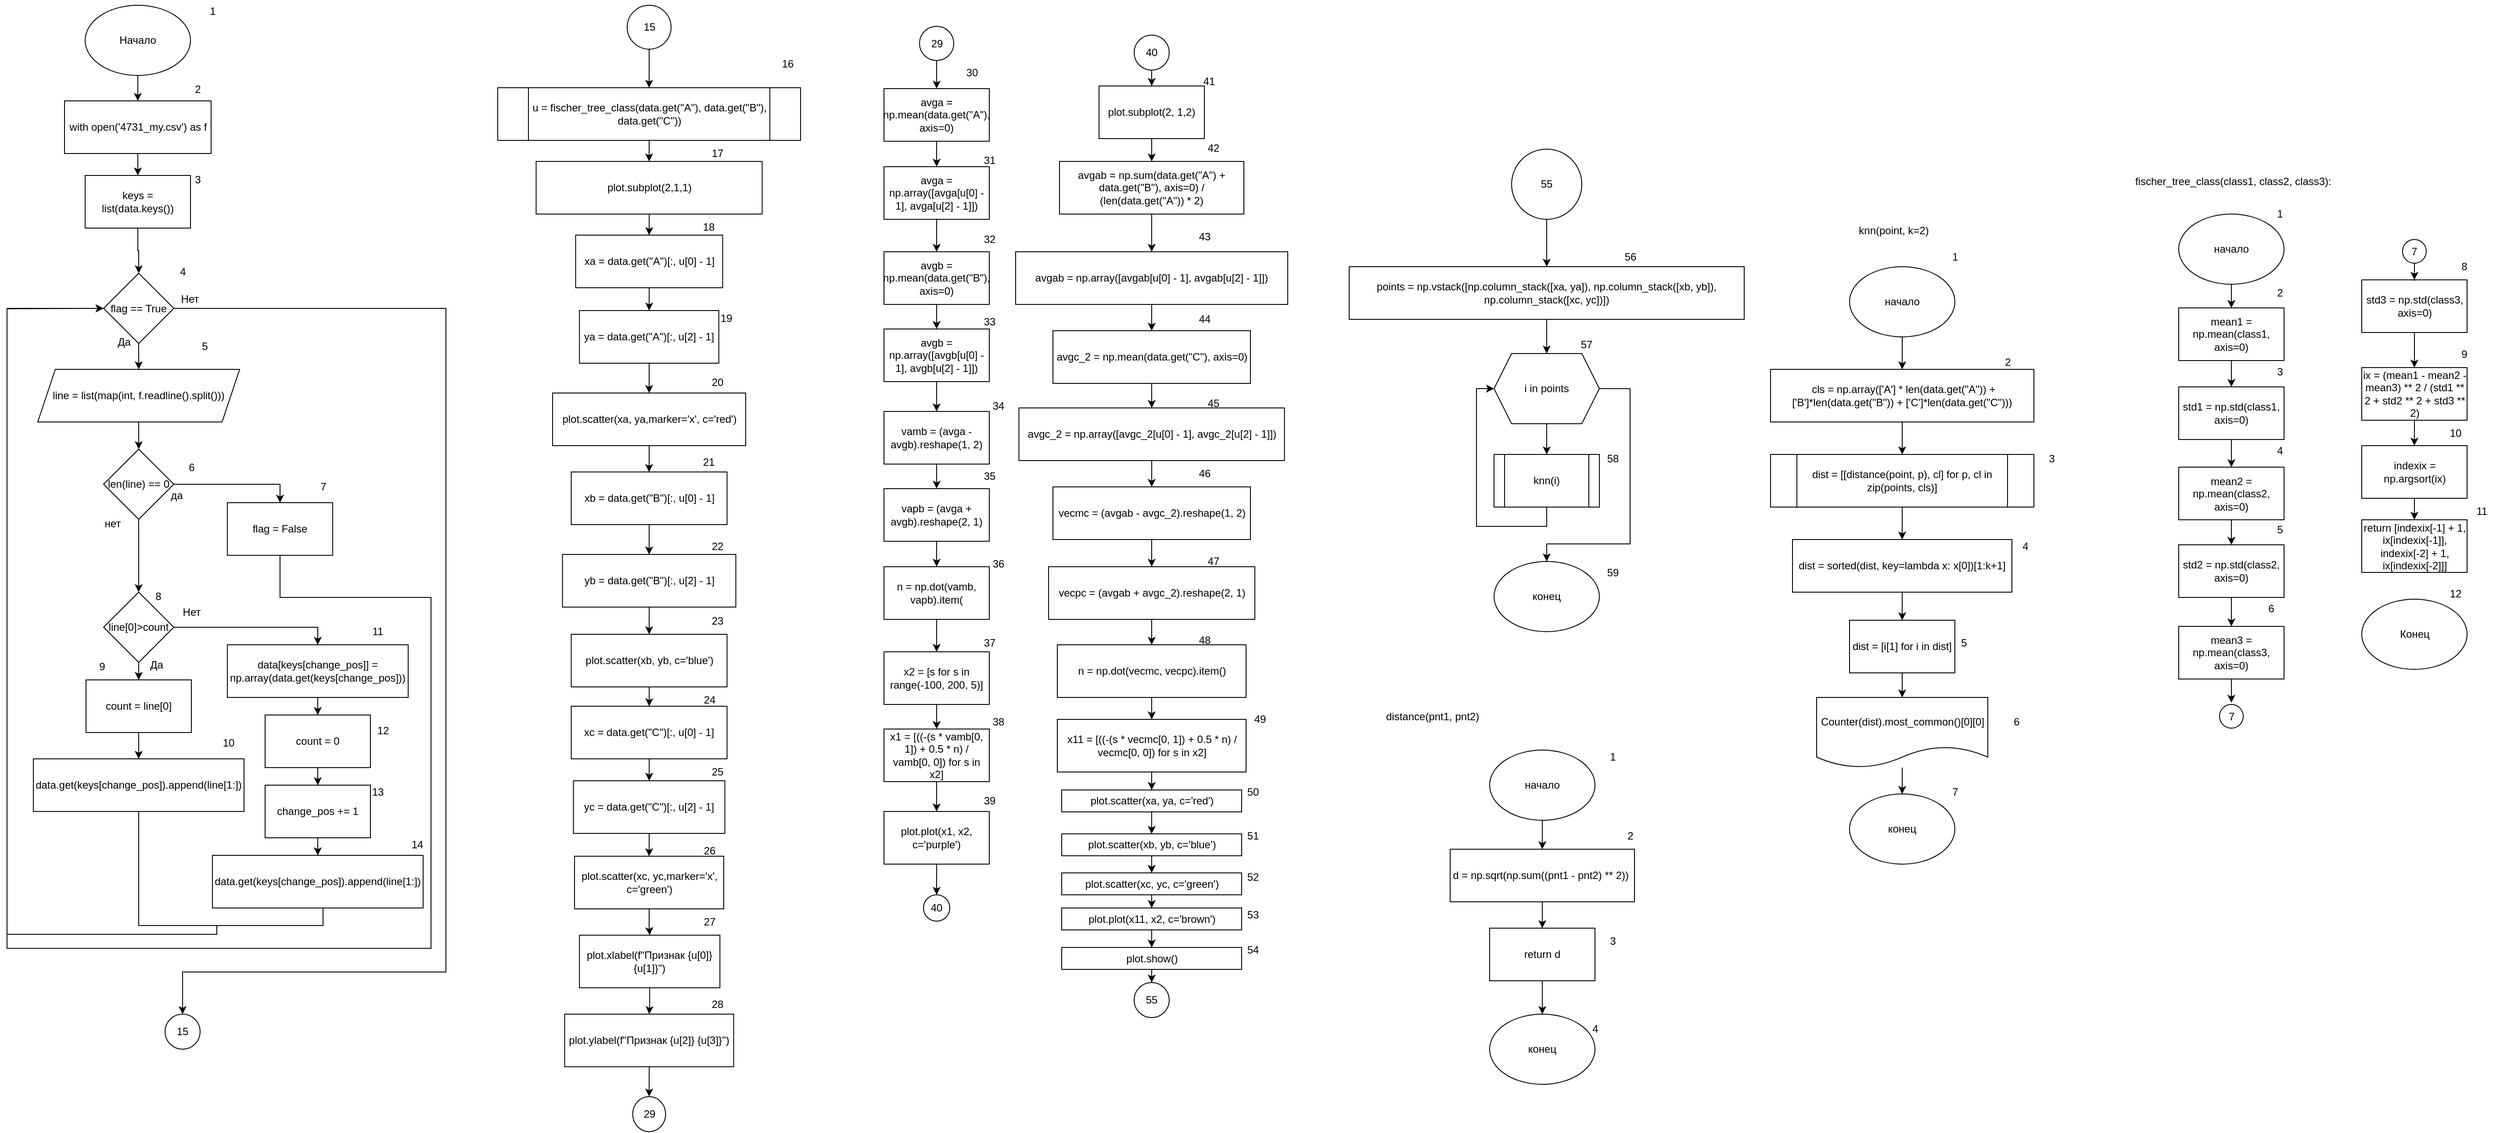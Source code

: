 <mxfile version="24.7.8">
  <diagram name="Страница — 1" id="i1g2QYn1Ewez56ZIJARF">
    <mxGraphModel dx="695" dy="1228" grid="1" gridSize="10" guides="1" tooltips="1" connect="1" arrows="1" fold="1" page="0" pageScale="1" pageWidth="827" pageHeight="1169" math="0" shadow="0">
      <root>
        <mxCell id="0" />
        <mxCell id="1" parent="0" />
        <mxCell id="Fwsatk4shX5yyOx8U_N0-1" style="edgeStyle=orthogonalEdgeStyle;rounded=0;orthogonalLoop=1;jettySize=auto;html=1;" parent="1" source="Fwsatk4shX5yyOx8U_N0-2" target="Fwsatk4shX5yyOx8U_N0-48" edge="1">
          <mxGeometry relative="1" as="geometry" />
        </mxCell>
        <mxCell id="Fwsatk4shX5yyOx8U_N0-2" value="Начало" style="ellipse;whiteSpace=wrap;html=1;fillColor=default;" parent="1" vertex="1">
          <mxGeometry x="250" y="-134" width="120" height="80" as="geometry" />
        </mxCell>
        <mxCell id="Fwsatk4shX5yyOx8U_N0-3" style="edgeStyle=orthogonalEdgeStyle;rounded=0;orthogonalLoop=1;jettySize=auto;html=1;" parent="1" source="Fwsatk4shX5yyOx8U_N0-4" target="Fwsatk4shX5yyOx8U_N0-41" edge="1">
          <mxGeometry relative="1" as="geometry" />
        </mxCell>
        <mxCell id="Fwsatk4shX5yyOx8U_N0-4" value="line = list(map(int, f.readline().split()))" style="shape=parallelogram;perimeter=parallelogramPerimeter;whiteSpace=wrap;html=1;fixedSize=1;" parent="1" vertex="1">
          <mxGeometry x="196" y="281" width="230" height="60" as="geometry" />
        </mxCell>
        <mxCell id="Fwsatk4shX5yyOx8U_N0-5" style="edgeStyle=orthogonalEdgeStyle;rounded=0;orthogonalLoop=1;jettySize=auto;html=1;entryX=0.5;entryY=0;entryDx=0;entryDy=0;exitX=1;exitY=0.5;exitDx=0;exitDy=0;" parent="1" source="Fwsatk4shX5yyOx8U_N0-43" target="Fwsatk4shX5yyOx8U_N0-21" edge="1">
          <mxGeometry relative="1" as="geometry">
            <Array as="points">
              <mxPoint x="661" y="212" />
              <mxPoint x="661" y="968" />
              <mxPoint x="361" y="968" />
            </Array>
            <mxPoint x="356.985" y="211.529" as="sourcePoint" />
          </mxGeometry>
        </mxCell>
        <mxCell id="Fwsatk4shX5yyOx8U_N0-6" style="edgeStyle=orthogonalEdgeStyle;rounded=0;orthogonalLoop=1;jettySize=auto;html=1;" parent="1" source="Fwsatk4shX5yyOx8U_N0-8" target="Fwsatk4shX5yyOx8U_N0-10" edge="1">
          <mxGeometry relative="1" as="geometry" />
        </mxCell>
        <mxCell id="Fwsatk4shX5yyOx8U_N0-7" style="edgeStyle=orthogonalEdgeStyle;rounded=0;orthogonalLoop=1;jettySize=auto;html=1;entryX=0.5;entryY=0;entryDx=0;entryDy=0;" parent="1" source="Fwsatk4shX5yyOx8U_N0-8" target="Fwsatk4shX5yyOx8U_N0-13" edge="1">
          <mxGeometry relative="1" as="geometry" />
        </mxCell>
        <mxCell id="Fwsatk4shX5yyOx8U_N0-8" value="line[0]&amp;gt;count" style="rhombus;whiteSpace=wrap;html=1;" parent="1" vertex="1">
          <mxGeometry x="271" y="535" width="80" height="80" as="geometry" />
        </mxCell>
        <mxCell id="Fwsatk4shX5yyOx8U_N0-9" style="edgeStyle=orthogonalEdgeStyle;rounded=0;orthogonalLoop=1;jettySize=auto;html=1;entryX=0.5;entryY=0;entryDx=0;entryDy=0;" parent="1" source="Fwsatk4shX5yyOx8U_N0-10" target="Fwsatk4shX5yyOx8U_N0-11" edge="1">
          <mxGeometry relative="1" as="geometry" />
        </mxCell>
        <mxCell id="Fwsatk4shX5yyOx8U_N0-10" value="count = line[0]" style="rounded=0;whiteSpace=wrap;html=1;" parent="1" vertex="1">
          <mxGeometry x="251" y="635" width="120" height="60" as="geometry" />
        </mxCell>
        <mxCell id="Fwsatk4shX5yyOx8U_N0-11" value="data.get(keys[change_pos]).append(line[1:])" style="rounded=0;whiteSpace=wrap;html=1;" parent="1" vertex="1">
          <mxGeometry x="191" y="725" width="240" height="60" as="geometry" />
        </mxCell>
        <mxCell id="Fwsatk4shX5yyOx8U_N0-12" value="" style="edgeStyle=orthogonalEdgeStyle;rounded=0;orthogonalLoop=1;jettySize=auto;html=1;" parent="1" source="Fwsatk4shX5yyOx8U_N0-13" target="Fwsatk4shX5yyOx8U_N0-15" edge="1">
          <mxGeometry relative="1" as="geometry" />
        </mxCell>
        <mxCell id="Fwsatk4shX5yyOx8U_N0-13" value="data[keys[change_pos]] = np.array(data.get(keys[change_pos]))" style="rounded=0;whiteSpace=wrap;html=1;" parent="1" vertex="1">
          <mxGeometry x="412" y="595" width="206" height="60" as="geometry" />
        </mxCell>
        <mxCell id="Fwsatk4shX5yyOx8U_N0-14" value="" style="edgeStyle=orthogonalEdgeStyle;rounded=0;orthogonalLoop=1;jettySize=auto;html=1;" parent="1" source="Fwsatk4shX5yyOx8U_N0-15" target="Fwsatk4shX5yyOx8U_N0-17" edge="1">
          <mxGeometry relative="1" as="geometry" />
        </mxCell>
        <mxCell id="Fwsatk4shX5yyOx8U_N0-15" value="count = 0" style="rounded=0;whiteSpace=wrap;html=1;" parent="1" vertex="1">
          <mxGeometry x="455" y="675" width="120" height="60" as="geometry" />
        </mxCell>
        <mxCell id="Fwsatk4shX5yyOx8U_N0-16" value="" style="edgeStyle=orthogonalEdgeStyle;rounded=0;orthogonalLoop=1;jettySize=auto;html=1;" parent="1" source="Fwsatk4shX5yyOx8U_N0-17" target="Fwsatk4shX5yyOx8U_N0-20" edge="1">
          <mxGeometry relative="1" as="geometry" />
        </mxCell>
        <mxCell id="Fwsatk4shX5yyOx8U_N0-17" value="change_pos += 1" style="rounded=0;whiteSpace=wrap;html=1;" parent="1" vertex="1">
          <mxGeometry x="455" y="755" width="120" height="60" as="geometry" />
        </mxCell>
        <mxCell id="Fwsatk4shX5yyOx8U_N0-18" value="Нет" style="text;html=1;align=center;verticalAlign=middle;resizable=0;points=[];autosize=1;strokeColor=none;fillColor=none;" parent="1" vertex="1">
          <mxGeometry x="351" y="543" width="40" height="30" as="geometry" />
        </mxCell>
        <mxCell id="Fwsatk4shX5yyOx8U_N0-19" value="Да" style="text;html=1;align=center;verticalAlign=middle;resizable=0;points=[];autosize=1;strokeColor=none;fillColor=none;" parent="1" vertex="1">
          <mxGeometry x="311" y="603" width="40" height="30" as="geometry" />
        </mxCell>
        <mxCell id="Fwsatk4shX5yyOx8U_N0-20" value="data.get(keys[change_pos]).append(line[1:])" style="rounded=0;whiteSpace=wrap;html=1;" parent="1" vertex="1">
          <mxGeometry x="395" y="835" width="240" height="60" as="geometry" />
        </mxCell>
        <mxCell id="Fwsatk4shX5yyOx8U_N0-21" value="15" style="ellipse;whiteSpace=wrap;html=1;aspect=fixed;" parent="1" vertex="1">
          <mxGeometry x="341" y="1016" width="40" height="40" as="geometry" />
        </mxCell>
        <mxCell id="Fwsatk4shX5yyOx8U_N0-22" value="" style="edgeStyle=orthogonalEdgeStyle;rounded=0;orthogonalLoop=1;jettySize=auto;html=1;" parent="1" source="Fwsatk4shX5yyOx8U_N0-23" target="Fwsatk4shX5yyOx8U_N0-43" edge="1">
          <mxGeometry relative="1" as="geometry" />
        </mxCell>
        <mxCell id="Fwsatk4shX5yyOx8U_N0-23" value="keys = list(data.keys())" style="rounded=0;whiteSpace=wrap;html=1;" parent="1" vertex="1">
          <mxGeometry x="250" y="60" width="120" height="60" as="geometry" />
        </mxCell>
        <mxCell id="Fwsatk4shX5yyOx8U_N0-24" value="1" style="text;html=1;align=center;verticalAlign=middle;resizable=0;points=[];autosize=1;strokeColor=none;fillColor=none;" parent="1" vertex="1">
          <mxGeometry x="382" y="-140" width="25" height="26" as="geometry" />
        </mxCell>
        <mxCell id="Fwsatk4shX5yyOx8U_N0-25" value="2" style="text;html=1;align=center;verticalAlign=middle;resizable=0;points=[];autosize=1;strokeColor=none;fillColor=none;" parent="1" vertex="1">
          <mxGeometry x="365" y="-51" width="25" height="26" as="geometry" />
        </mxCell>
        <mxCell id="Fwsatk4shX5yyOx8U_N0-26" value="3" style="text;html=1;align=center;verticalAlign=middle;resizable=0;points=[];autosize=1;strokeColor=none;fillColor=none;" parent="1" vertex="1">
          <mxGeometry x="365" y="52" width="25" height="26" as="geometry" />
        </mxCell>
        <mxCell id="Fwsatk4shX5yyOx8U_N0-27" value="4" style="text;html=1;align=center;verticalAlign=middle;resizable=0;points=[];autosize=1;strokeColor=none;fillColor=none;" parent="1" vertex="1">
          <mxGeometry x="348.5" y="157" width="25" height="26" as="geometry" />
        </mxCell>
        <mxCell id="Fwsatk4shX5yyOx8U_N0-28" value="5" style="text;html=1;align=center;verticalAlign=middle;resizable=0;points=[];autosize=1;strokeColor=none;fillColor=none;" parent="1" vertex="1">
          <mxGeometry x="373.5" y="242" width="25" height="26" as="geometry" />
        </mxCell>
        <mxCell id="Fwsatk4shX5yyOx8U_N0-29" value="8" style="text;html=1;align=center;verticalAlign=middle;resizable=0;points=[];autosize=1;strokeColor=none;fillColor=none;" parent="1" vertex="1">
          <mxGeometry x="320" y="527" width="25" height="26" as="geometry" />
        </mxCell>
        <mxCell id="Fwsatk4shX5yyOx8U_N0-30" value="9" style="text;html=1;align=center;verticalAlign=middle;resizable=0;points=[];autosize=1;strokeColor=none;fillColor=none;" parent="1" vertex="1">
          <mxGeometry x="256" y="607" width="25" height="26" as="geometry" />
        </mxCell>
        <mxCell id="Fwsatk4shX5yyOx8U_N0-31" value="10" style="text;html=1;align=center;verticalAlign=middle;resizable=0;points=[];autosize=1;strokeColor=none;fillColor=none;" parent="1" vertex="1">
          <mxGeometry x="397" y="694" width="31" height="26" as="geometry" />
        </mxCell>
        <mxCell id="Fwsatk4shX5yyOx8U_N0-32" value="11" style="text;html=1;align=center;verticalAlign=middle;resizable=0;points=[];autosize=1;strokeColor=none;fillColor=none;" parent="1" vertex="1">
          <mxGeometry x="568" y="567" width="30" height="26" as="geometry" />
        </mxCell>
        <mxCell id="Fwsatk4shX5yyOx8U_N0-33" value="12" style="text;html=1;align=center;verticalAlign=middle;resizable=0;points=[];autosize=1;strokeColor=none;fillColor=none;" parent="1" vertex="1">
          <mxGeometry x="573" y="680" width="31" height="26" as="geometry" />
        </mxCell>
        <mxCell id="Fwsatk4shX5yyOx8U_N0-34" value="13" style="text;html=1;align=center;verticalAlign=middle;resizable=0;points=[];autosize=1;strokeColor=none;fillColor=none;" parent="1" vertex="1">
          <mxGeometry x="567" y="750" width="31" height="26" as="geometry" />
        </mxCell>
        <mxCell id="Fwsatk4shX5yyOx8U_N0-35" value="14" style="text;html=1;align=center;verticalAlign=middle;resizable=0;points=[];autosize=1;strokeColor=none;fillColor=none;" parent="1" vertex="1">
          <mxGeometry x="612" y="810" width="31" height="26" as="geometry" />
        </mxCell>
        <mxCell id="Fwsatk4shX5yyOx8U_N0-36" value="" style="endArrow=none;html=1;rounded=0;entryX=0.5;entryY=1;entryDx=0;entryDy=0;" parent="1" target="Fwsatk4shX5yyOx8U_N0-11" edge="1">
          <mxGeometry width="50" height="50" relative="1" as="geometry">
            <mxPoint x="311" y="915" as="sourcePoint" />
            <mxPoint x="293.5" y="819" as="targetPoint" />
          </mxGeometry>
        </mxCell>
        <mxCell id="Fwsatk4shX5yyOx8U_N0-37" value="" style="endArrow=classic;html=1;rounded=0;entryX=0;entryY=0.5;entryDx=0;entryDy=0;" parent="1" target="Fwsatk4shX5yyOx8U_N0-43" edge="1">
          <mxGeometry width="50" height="50" relative="1" as="geometry">
            <mxPoint x="400" y="915" as="sourcePoint" />
            <mxPoint x="237" y="211.5" as="targetPoint" />
            <Array as="points">
              <mxPoint x="400" y="925" />
              <mxPoint x="161" y="925" />
              <mxPoint x="161" y="212" />
            </Array>
          </mxGeometry>
        </mxCell>
        <mxCell id="Fwsatk4shX5yyOx8U_N0-38" value="" style="endArrow=none;html=1;rounded=0;" parent="1" edge="1">
          <mxGeometry width="50" height="50" relative="1" as="geometry">
            <mxPoint x="311" y="915" as="sourcePoint" />
            <mxPoint x="521" y="895" as="targetPoint" />
            <Array as="points">
              <mxPoint x="521" y="915" />
            </Array>
          </mxGeometry>
        </mxCell>
        <mxCell id="Fwsatk4shX5yyOx8U_N0-39" style="edgeStyle=orthogonalEdgeStyle;rounded=0;orthogonalLoop=1;jettySize=auto;html=1;entryX=0.5;entryY=0;entryDx=0;entryDy=0;" parent="1" source="Fwsatk4shX5yyOx8U_N0-41" target="Fwsatk4shX5yyOx8U_N0-8" edge="1">
          <mxGeometry relative="1" as="geometry" />
        </mxCell>
        <mxCell id="Fwsatk4shX5yyOx8U_N0-40" style="edgeStyle=orthogonalEdgeStyle;rounded=0;orthogonalLoop=1;jettySize=auto;html=1;entryX=0.5;entryY=0;entryDx=0;entryDy=0;" parent="1" source="Fwsatk4shX5yyOx8U_N0-41" target="Fwsatk4shX5yyOx8U_N0-46" edge="1">
          <mxGeometry relative="1" as="geometry" />
        </mxCell>
        <mxCell id="Fwsatk4shX5yyOx8U_N0-41" value="len(line) == 0" style="rhombus;whiteSpace=wrap;html=1;" parent="1" vertex="1">
          <mxGeometry x="271" y="372" width="80" height="80" as="geometry" />
        </mxCell>
        <mxCell id="Fwsatk4shX5yyOx8U_N0-42" value="" style="edgeStyle=orthogonalEdgeStyle;rounded=0;orthogonalLoop=1;jettySize=auto;html=1;" parent="1" source="Fwsatk4shX5yyOx8U_N0-43" target="Fwsatk4shX5yyOx8U_N0-4" edge="1">
          <mxGeometry relative="1" as="geometry" />
        </mxCell>
        <mxCell id="Fwsatk4shX5yyOx8U_N0-43" value="flag == True" style="rhombus;whiteSpace=wrap;html=1;" parent="1" vertex="1">
          <mxGeometry x="271" y="171.5" width="80" height="80" as="geometry" />
        </mxCell>
        <mxCell id="Fwsatk4shX5yyOx8U_N0-44" value="нет" style="text;html=1;align=center;verticalAlign=middle;resizable=0;points=[];autosize=1;strokeColor=none;fillColor=none;" parent="1" vertex="1">
          <mxGeometry x="263" y="444" width="36" height="26" as="geometry" />
        </mxCell>
        <mxCell id="Fwsatk4shX5yyOx8U_N0-45" style="edgeStyle=orthogonalEdgeStyle;rounded=0;orthogonalLoop=1;jettySize=auto;html=1;entryX=0;entryY=0.5;entryDx=0;entryDy=0;" parent="1" source="Fwsatk4shX5yyOx8U_N0-46" target="Fwsatk4shX5yyOx8U_N0-43" edge="1">
          <mxGeometry relative="1" as="geometry">
            <Array as="points">
              <mxPoint x="472" y="541" />
              <mxPoint x="644" y="541" />
              <mxPoint x="644" y="941" />
              <mxPoint x="161" y="941" />
              <mxPoint x="161" y="212" />
            </Array>
          </mxGeometry>
        </mxCell>
        <mxCell id="Fwsatk4shX5yyOx8U_N0-46" value="flag = False" style="rounded=0;whiteSpace=wrap;html=1;" parent="1" vertex="1">
          <mxGeometry x="412" y="433" width="120" height="60" as="geometry" />
        </mxCell>
        <mxCell id="Fwsatk4shX5yyOx8U_N0-47" style="edgeStyle=orthogonalEdgeStyle;rounded=0;orthogonalLoop=1;jettySize=auto;html=1;entryX=0.5;entryY=0;entryDx=0;entryDy=0;" parent="1" source="Fwsatk4shX5yyOx8U_N0-48" target="Fwsatk4shX5yyOx8U_N0-23" edge="1">
          <mxGeometry relative="1" as="geometry" />
        </mxCell>
        <mxCell id="Fwsatk4shX5yyOx8U_N0-48" value="with open(&#39;4731_my.csv&#39;) as f" style="rounded=0;whiteSpace=wrap;html=1;" parent="1" vertex="1">
          <mxGeometry x="226.5" y="-25" width="167" height="60" as="geometry" />
        </mxCell>
        <mxCell id="Fwsatk4shX5yyOx8U_N0-49" value="6" style="text;html=1;align=center;verticalAlign=middle;resizable=0;points=[];autosize=1;strokeColor=none;fillColor=none;" parent="1" vertex="1">
          <mxGeometry x="358" y="380" width="25" height="26" as="geometry" />
        </mxCell>
        <mxCell id="Fwsatk4shX5yyOx8U_N0-50" value="7" style="text;html=1;align=center;verticalAlign=middle;resizable=0;points=[];autosize=1;strokeColor=none;fillColor=none;" parent="1" vertex="1">
          <mxGeometry x="508" y="402" width="25" height="26" as="geometry" />
        </mxCell>
        <mxCell id="Fwsatk4shX5yyOx8U_N0-51" value="да" style="text;html=1;align=center;verticalAlign=middle;resizable=0;points=[];autosize=1;strokeColor=none;fillColor=none;" parent="1" vertex="1">
          <mxGeometry x="338" y="412" width="32" height="26" as="geometry" />
        </mxCell>
        <mxCell id="Fwsatk4shX5yyOx8U_N0-52" value="Да" style="text;html=1;align=center;verticalAlign=middle;resizable=0;points=[];autosize=1;strokeColor=none;fillColor=none;" parent="1" vertex="1">
          <mxGeometry x="277" y="237" width="33" height="26" as="geometry" />
        </mxCell>
        <mxCell id="Fwsatk4shX5yyOx8U_N0-53" value="Нет" style="text;html=1;align=center;verticalAlign=middle;resizable=0;points=[];autosize=1;strokeColor=none;fillColor=none;" parent="1" vertex="1">
          <mxGeometry x="350" y="188" width="38" height="26" as="geometry" />
        </mxCell>
        <mxCell id="Fwsatk4shX5yyOx8U_N0-56" style="edgeStyle=orthogonalEdgeStyle;rounded=0;orthogonalLoop=1;jettySize=auto;html=1;entryX=0.5;entryY=0;entryDx=0;entryDy=0;" parent="1" source="Fwsatk4shX5yyOx8U_N0-54" target="Fwsatk4shX5yyOx8U_N0-55" edge="1">
          <mxGeometry relative="1" as="geometry" />
        </mxCell>
        <mxCell id="Fwsatk4shX5yyOx8U_N0-54" value="15" style="ellipse;whiteSpace=wrap;html=1;aspect=fixed;" parent="1" vertex="1">
          <mxGeometry x="867.5" y="-134" width="50" height="50" as="geometry" />
        </mxCell>
        <mxCell id="QlbwmsowmwymSLLZ0Lnm-7" style="edgeStyle=orthogonalEdgeStyle;rounded=0;orthogonalLoop=1;jettySize=auto;html=1;" edge="1" parent="1" source="Fwsatk4shX5yyOx8U_N0-55" target="QlbwmsowmwymSLLZ0Lnm-1">
          <mxGeometry relative="1" as="geometry" />
        </mxCell>
        <mxCell id="Fwsatk4shX5yyOx8U_N0-55" value="u = fischer_tree_class(data.get(&quot;A&quot;), data.get(&quot;B&quot;), data.get(&quot;C&quot;))" style="shape=process;whiteSpace=wrap;html=1;backgroundOutline=1;" parent="1" vertex="1">
          <mxGeometry x="720" y="-40" width="345" height="60" as="geometry" />
        </mxCell>
        <mxCell id="Fwsatk4shX5yyOx8U_N0-57" value="&amp;nbsp;fischer_tree_class(class1, class2, class3):" style="text;html=1;align=center;verticalAlign=middle;resizable=0;points=[];autosize=1;strokeColor=none;fillColor=none;" parent="1" vertex="1">
          <mxGeometry x="2570" y="52" width="250" height="30" as="geometry" />
        </mxCell>
        <mxCell id="Fwsatk4shX5yyOx8U_N0-72" style="edgeStyle=orthogonalEdgeStyle;rounded=0;orthogonalLoop=1;jettySize=auto;html=1;" parent="1" source="Fwsatk4shX5yyOx8U_N0-59" target="Fwsatk4shX5yyOx8U_N0-60" edge="1">
          <mxGeometry relative="1" as="geometry" />
        </mxCell>
        <mxCell id="Fwsatk4shX5yyOx8U_N0-59" value="начало" style="ellipse;whiteSpace=wrap;html=1;" parent="1" vertex="1">
          <mxGeometry x="2635" y="104" width="120" height="80" as="geometry" />
        </mxCell>
        <mxCell id="Fwsatk4shX5yyOx8U_N0-73" style="edgeStyle=orthogonalEdgeStyle;rounded=0;orthogonalLoop=1;jettySize=auto;html=1;entryX=0.5;entryY=0;entryDx=0;entryDy=0;" parent="1" source="Fwsatk4shX5yyOx8U_N0-60" target="Fwsatk4shX5yyOx8U_N0-61" edge="1">
          <mxGeometry relative="1" as="geometry" />
        </mxCell>
        <mxCell id="Fwsatk4shX5yyOx8U_N0-60" value="mean1 = np.mean(class1, axis=0)" style="whiteSpace=wrap;html=1;" parent="1" vertex="1">
          <mxGeometry x="2635" y="211" width="120" height="60" as="geometry" />
        </mxCell>
        <mxCell id="Fwsatk4shX5yyOx8U_N0-74" style="edgeStyle=orthogonalEdgeStyle;rounded=0;orthogonalLoop=1;jettySize=auto;html=1;entryX=0.5;entryY=0;entryDx=0;entryDy=0;" parent="1" source="Fwsatk4shX5yyOx8U_N0-61" target="Fwsatk4shX5yyOx8U_N0-62" edge="1">
          <mxGeometry relative="1" as="geometry" />
        </mxCell>
        <mxCell id="Fwsatk4shX5yyOx8U_N0-61" value="std1 = np.std(class1, axis=0)" style="rounded=0;whiteSpace=wrap;html=1;" parent="1" vertex="1">
          <mxGeometry x="2635" y="301" width="120" height="60" as="geometry" />
        </mxCell>
        <mxCell id="Fwsatk4shX5yyOx8U_N0-75" style="edgeStyle=orthogonalEdgeStyle;rounded=0;orthogonalLoop=1;jettySize=auto;html=1;" parent="1" source="Fwsatk4shX5yyOx8U_N0-62" target="Fwsatk4shX5yyOx8U_N0-63" edge="1">
          <mxGeometry relative="1" as="geometry" />
        </mxCell>
        <mxCell id="Fwsatk4shX5yyOx8U_N0-62" value="mean2 = np.mean(class2, axis=0)" style="rounded=0;whiteSpace=wrap;html=1;" parent="1" vertex="1">
          <mxGeometry x="2635" y="392.5" width="120" height="60" as="geometry" />
        </mxCell>
        <mxCell id="Fwsatk4shX5yyOx8U_N0-76" style="edgeStyle=orthogonalEdgeStyle;rounded=0;orthogonalLoop=1;jettySize=auto;html=1;entryX=0.5;entryY=0;entryDx=0;entryDy=0;" parent="1" source="Fwsatk4shX5yyOx8U_N0-63" target="Fwsatk4shX5yyOx8U_N0-64" edge="1">
          <mxGeometry relative="1" as="geometry" />
        </mxCell>
        <mxCell id="Fwsatk4shX5yyOx8U_N0-63" value="std2 = np.std(class2, axis=0)" style="rounded=0;whiteSpace=wrap;html=1;" parent="1" vertex="1">
          <mxGeometry x="2635" y="481" width="120" height="60" as="geometry" />
        </mxCell>
        <mxCell id="Fwsatk4shX5yyOx8U_N0-79" style="edgeStyle=orthogonalEdgeStyle;rounded=0;orthogonalLoop=1;jettySize=auto;html=1;" parent="1" source="Fwsatk4shX5yyOx8U_N0-64" edge="1">
          <mxGeometry relative="1" as="geometry">
            <mxPoint x="2695" y="661" as="targetPoint" />
          </mxGeometry>
        </mxCell>
        <mxCell id="Fwsatk4shX5yyOx8U_N0-64" value="mean3 = np.mean(class3, axis=0)" style="whiteSpace=wrap;html=1;" parent="1" vertex="1">
          <mxGeometry x="2635" y="574" width="120" height="60" as="geometry" />
        </mxCell>
        <mxCell id="Fwsatk4shX5yyOx8U_N0-92" style="edgeStyle=orthogonalEdgeStyle;rounded=0;orthogonalLoop=1;jettySize=auto;html=1;entryX=0.5;entryY=0;entryDx=0;entryDy=0;" parent="1" source="Fwsatk4shX5yyOx8U_N0-65" target="Fwsatk4shX5yyOx8U_N0-66" edge="1">
          <mxGeometry relative="1" as="geometry" />
        </mxCell>
        <mxCell id="Fwsatk4shX5yyOx8U_N0-65" value="std3 = np.std(class3, axis=0)" style="rounded=0;whiteSpace=wrap;html=1;" parent="1" vertex="1">
          <mxGeometry x="2843.5" y="179" width="120" height="60" as="geometry" />
        </mxCell>
        <mxCell id="Fwsatk4shX5yyOx8U_N0-93" style="edgeStyle=orthogonalEdgeStyle;rounded=0;orthogonalLoop=1;jettySize=auto;html=1;entryX=0.5;entryY=0;entryDx=0;entryDy=0;" parent="1" source="Fwsatk4shX5yyOx8U_N0-66" target="Fwsatk4shX5yyOx8U_N0-67" edge="1">
          <mxGeometry relative="1" as="geometry" />
        </mxCell>
        <mxCell id="Fwsatk4shX5yyOx8U_N0-66" value="ix = (mean1 - mean2 - mean3) ** 2 / (std1 ** 2 + std2 ** 2 + std3 ** 2)" style="rounded=0;whiteSpace=wrap;html=1;" parent="1" vertex="1">
          <mxGeometry x="2843.5" y="279" width="120" height="60" as="geometry" />
        </mxCell>
        <mxCell id="Fwsatk4shX5yyOx8U_N0-94" style="edgeStyle=orthogonalEdgeStyle;rounded=0;orthogonalLoop=1;jettySize=auto;html=1;entryX=0.5;entryY=0;entryDx=0;entryDy=0;" parent="1" source="Fwsatk4shX5yyOx8U_N0-67" target="Fwsatk4shX5yyOx8U_N0-68" edge="1">
          <mxGeometry relative="1" as="geometry" />
        </mxCell>
        <mxCell id="Fwsatk4shX5yyOx8U_N0-67" value="indexix = np.argsort(ix)" style="rounded=0;whiteSpace=wrap;html=1;" parent="1" vertex="1">
          <mxGeometry x="2843.5" y="368" width="120" height="60" as="geometry" />
        </mxCell>
        <mxCell id="Fwsatk4shX5yyOx8U_N0-68" value="return [indexix[-1] + 1, ix[indexix[-1]], indexix[-2] + 1, ix[indexix[-2]]]" style="rounded=0;whiteSpace=wrap;html=1;" parent="1" vertex="1">
          <mxGeometry x="2843.5" y="452.5" width="120" height="60" as="geometry" />
        </mxCell>
        <mxCell id="Fwsatk4shX5yyOx8U_N0-69" value="Конец" style="ellipse;whiteSpace=wrap;html=1;" parent="1" vertex="1">
          <mxGeometry x="2843.5" y="543" width="120" height="80" as="geometry" />
        </mxCell>
        <mxCell id="Fwsatk4shX5yyOx8U_N0-70" value="7" style="ellipse;whiteSpace=wrap;html=1;aspect=fixed;" parent="1" vertex="1">
          <mxGeometry x="2681.5" y="663" width="27" height="27" as="geometry" />
        </mxCell>
        <mxCell id="Fwsatk4shX5yyOx8U_N0-91" style="edgeStyle=orthogonalEdgeStyle;rounded=0;orthogonalLoop=1;jettySize=auto;html=1;entryX=0.5;entryY=0;entryDx=0;entryDy=0;" parent="1" source="Fwsatk4shX5yyOx8U_N0-71" target="Fwsatk4shX5yyOx8U_N0-65" edge="1">
          <mxGeometry relative="1" as="geometry" />
        </mxCell>
        <mxCell id="Fwsatk4shX5yyOx8U_N0-71" value="7" style="ellipse;whiteSpace=wrap;html=1;aspect=fixed;" parent="1" vertex="1">
          <mxGeometry x="2890" y="133" width="27" height="27" as="geometry" />
        </mxCell>
        <mxCell id="Fwsatk4shX5yyOx8U_N0-80" value="1" style="text;html=1;align=center;verticalAlign=middle;resizable=0;points=[];autosize=1;strokeColor=none;fillColor=none;" parent="1" vertex="1">
          <mxGeometry x="2735" y="89" width="30" height="30" as="geometry" />
        </mxCell>
        <mxCell id="Fwsatk4shX5yyOx8U_N0-81" value="2" style="text;html=1;align=center;verticalAlign=middle;resizable=0;points=[];autosize=1;strokeColor=none;fillColor=none;" parent="1" vertex="1">
          <mxGeometry x="2735" y="179" width="30" height="30" as="geometry" />
        </mxCell>
        <mxCell id="Fwsatk4shX5yyOx8U_N0-82" value="3" style="text;html=1;align=center;verticalAlign=middle;resizable=0;points=[];autosize=1;strokeColor=none;fillColor=none;" parent="1" vertex="1">
          <mxGeometry x="2735" y="269" width="30" height="30" as="geometry" />
        </mxCell>
        <mxCell id="Fwsatk4shX5yyOx8U_N0-83" value="4" style="text;html=1;align=center;verticalAlign=middle;resizable=0;points=[];autosize=1;strokeColor=none;fillColor=none;" parent="1" vertex="1">
          <mxGeometry x="2735" y="359" width="30" height="30" as="geometry" />
        </mxCell>
        <mxCell id="Fwsatk4shX5yyOx8U_N0-84" value="5" style="text;html=1;align=center;verticalAlign=middle;resizable=0;points=[];autosize=1;strokeColor=none;fillColor=none;" parent="1" vertex="1">
          <mxGeometry x="2735" y="449" width="30" height="30" as="geometry" />
        </mxCell>
        <mxCell id="Fwsatk4shX5yyOx8U_N0-85" value="6" style="text;html=1;align=center;verticalAlign=middle;resizable=0;points=[];autosize=1;strokeColor=none;fillColor=none;" parent="1" vertex="1">
          <mxGeometry x="2725" y="539" width="30" height="30" as="geometry" />
        </mxCell>
        <mxCell id="Fwsatk4shX5yyOx8U_N0-86" value="8" style="text;html=1;align=center;verticalAlign=middle;resizable=0;points=[];autosize=1;strokeColor=none;fillColor=none;" parent="1" vertex="1">
          <mxGeometry x="2945" y="149" width="30" height="30" as="geometry" />
        </mxCell>
        <mxCell id="Fwsatk4shX5yyOx8U_N0-87" value="9" style="text;html=1;align=center;verticalAlign=middle;resizable=0;points=[];autosize=1;strokeColor=none;fillColor=none;" parent="1" vertex="1">
          <mxGeometry x="2945" y="249" width="30" height="30" as="geometry" />
        </mxCell>
        <mxCell id="Fwsatk4shX5yyOx8U_N0-88" value="10" style="text;html=1;align=center;verticalAlign=middle;resizable=0;points=[];autosize=1;strokeColor=none;fillColor=none;" parent="1" vertex="1">
          <mxGeometry x="2930" y="339" width="40" height="30" as="geometry" />
        </mxCell>
        <mxCell id="Fwsatk4shX5yyOx8U_N0-89" value="11" style="text;html=1;align=center;verticalAlign=middle;resizable=0;points=[];autosize=1;strokeColor=none;fillColor=none;" parent="1" vertex="1">
          <mxGeometry x="2960" y="428" width="40" height="30" as="geometry" />
        </mxCell>
        <mxCell id="Fwsatk4shX5yyOx8U_N0-90" value="12" style="text;html=1;align=center;verticalAlign=middle;resizable=0;points=[];autosize=1;strokeColor=none;fillColor=none;" parent="1" vertex="1">
          <mxGeometry x="2930" y="522" width="40" height="30" as="geometry" />
        </mxCell>
        <mxCell id="QlbwmsowmwymSLLZ0Lnm-8" style="edgeStyle=orthogonalEdgeStyle;rounded=0;orthogonalLoop=1;jettySize=auto;html=1;entryX=0.5;entryY=0;entryDx=0;entryDy=0;" edge="1" parent="1" source="QlbwmsowmwymSLLZ0Lnm-1" target="QlbwmsowmwymSLLZ0Lnm-2">
          <mxGeometry relative="1" as="geometry" />
        </mxCell>
        <mxCell id="QlbwmsowmwymSLLZ0Lnm-1" value="plot.subplot(2,1,1)" style="rounded=0;whiteSpace=wrap;html=1;" vertex="1" parent="1">
          <mxGeometry x="763.75" y="44" width="257.5" height="60" as="geometry" />
        </mxCell>
        <mxCell id="QlbwmsowmwymSLLZ0Lnm-9" style="edgeStyle=orthogonalEdgeStyle;rounded=0;orthogonalLoop=1;jettySize=auto;html=1;entryX=0.5;entryY=0;entryDx=0;entryDy=0;" edge="1" parent="1" source="QlbwmsowmwymSLLZ0Lnm-2" target="QlbwmsowmwymSLLZ0Lnm-4">
          <mxGeometry relative="1" as="geometry" />
        </mxCell>
        <mxCell id="QlbwmsowmwymSLLZ0Lnm-2" value="xa = data.get(&quot;A&quot;)[:, u[0] - 1]" style="rounded=0;whiteSpace=wrap;html=1;" vertex="1" parent="1">
          <mxGeometry x="808.75" y="128" width="167.5" height="60" as="geometry" />
        </mxCell>
        <mxCell id="QlbwmsowmwymSLLZ0Lnm-12" style="edgeStyle=orthogonalEdgeStyle;rounded=0;orthogonalLoop=1;jettySize=auto;html=1;entryX=0.5;entryY=0;entryDx=0;entryDy=0;" edge="1" parent="1" source="QlbwmsowmwymSLLZ0Lnm-3" target="QlbwmsowmwymSLLZ0Lnm-5">
          <mxGeometry relative="1" as="geometry" />
        </mxCell>
        <mxCell id="QlbwmsowmwymSLLZ0Lnm-3" value="xb = data.get(&quot;B&quot;)[:, u[0] - 1]" style="rounded=0;whiteSpace=wrap;html=1;" vertex="1" parent="1">
          <mxGeometry x="803.76" y="398" width="177.5" height="60" as="geometry" />
        </mxCell>
        <mxCell id="QlbwmsowmwymSLLZ0Lnm-10" style="edgeStyle=orthogonalEdgeStyle;rounded=0;orthogonalLoop=1;jettySize=auto;html=1;entryX=0.5;entryY=0;entryDx=0;entryDy=0;" edge="1" parent="1" source="QlbwmsowmwymSLLZ0Lnm-4" target="QlbwmsowmwymSLLZ0Lnm-6">
          <mxGeometry relative="1" as="geometry" />
        </mxCell>
        <mxCell id="QlbwmsowmwymSLLZ0Lnm-4" value="ya = data.get(&quot;A&quot;)[:, u[2] - 1]" style="rounded=0;whiteSpace=wrap;html=1;" vertex="1" parent="1">
          <mxGeometry x="813.13" y="214" width="158.75" height="60" as="geometry" />
        </mxCell>
        <mxCell id="QlbwmsowmwymSLLZ0Lnm-24" style="edgeStyle=orthogonalEdgeStyle;rounded=0;orthogonalLoop=1;jettySize=auto;html=1;entryX=0.5;entryY=0;entryDx=0;entryDy=0;" edge="1" parent="1" source="QlbwmsowmwymSLLZ0Lnm-5" target="QlbwmsowmwymSLLZ0Lnm-14">
          <mxGeometry relative="1" as="geometry" />
        </mxCell>
        <mxCell id="QlbwmsowmwymSLLZ0Lnm-5" value="yb = data.get(&quot;B&quot;)[:, u[2] - 1]" style="rounded=0;whiteSpace=wrap;html=1;" vertex="1" parent="1">
          <mxGeometry x="793.75" y="492" width="197.5" height="60" as="geometry" />
        </mxCell>
        <mxCell id="QlbwmsowmwymSLLZ0Lnm-11" style="edgeStyle=orthogonalEdgeStyle;rounded=0;orthogonalLoop=1;jettySize=auto;html=1;entryX=0.5;entryY=0;entryDx=0;entryDy=0;" edge="1" parent="1" source="QlbwmsowmwymSLLZ0Lnm-6" target="QlbwmsowmwymSLLZ0Lnm-3">
          <mxGeometry relative="1" as="geometry" />
        </mxCell>
        <mxCell id="QlbwmsowmwymSLLZ0Lnm-6" value="plot.scatter(xa, ya,marker=&#39;x&#39;, c=&#39;red&#39;)" style="rounded=0;whiteSpace=wrap;html=1;" vertex="1" parent="1">
          <mxGeometry x="782.51" y="308" width="220" height="60" as="geometry" />
        </mxCell>
        <mxCell id="QlbwmsowmwymSLLZ0Lnm-13" style="edgeStyle=orthogonalEdgeStyle;rounded=0;orthogonalLoop=1;jettySize=auto;html=1;entryX=0.5;entryY=0;entryDx=0;entryDy=0;" edge="1" parent="1" source="QlbwmsowmwymSLLZ0Lnm-14" target="QlbwmsowmwymSLLZ0Lnm-16">
          <mxGeometry relative="1" as="geometry" />
        </mxCell>
        <mxCell id="QlbwmsowmwymSLLZ0Lnm-14" value="plot.scatter(xb, yb, c=&#39;blue&#39;)" style="rounded=0;whiteSpace=wrap;html=1;" vertex="1" parent="1">
          <mxGeometry x="803.75" y="583" width="177.5" height="60" as="geometry" />
        </mxCell>
        <mxCell id="QlbwmsowmwymSLLZ0Lnm-15" style="edgeStyle=orthogonalEdgeStyle;rounded=0;orthogonalLoop=1;jettySize=auto;html=1;entryX=0.5;entryY=0;entryDx=0;entryDy=0;" edge="1" parent="1" source="QlbwmsowmwymSLLZ0Lnm-16" target="QlbwmsowmwymSLLZ0Lnm-20">
          <mxGeometry relative="1" as="geometry" />
        </mxCell>
        <mxCell id="QlbwmsowmwymSLLZ0Lnm-16" value="xc = data.get(&quot;C&quot;)[:, u[0] - 1]" style="rounded=0;whiteSpace=wrap;html=1;" vertex="1" parent="1">
          <mxGeometry x="803.77" y="665" width="177.49" height="60" as="geometry" />
        </mxCell>
        <mxCell id="QlbwmsowmwymSLLZ0Lnm-17" style="edgeStyle=orthogonalEdgeStyle;rounded=0;orthogonalLoop=1;jettySize=auto;html=1;entryX=0.5;entryY=0;entryDx=0;entryDy=0;" edge="1" parent="1" source="QlbwmsowmwymSLLZ0Lnm-18" target="QlbwmsowmwymSLLZ0Lnm-21">
          <mxGeometry relative="1" as="geometry" />
        </mxCell>
        <mxCell id="QlbwmsowmwymSLLZ0Lnm-18" value="plot.xlabel(f&quot;Признак {u[0]} {u[1]}&quot;)" style="rounded=0;whiteSpace=wrap;html=1;" vertex="1" parent="1">
          <mxGeometry x="813.13" y="926" width="160" height="60" as="geometry" />
        </mxCell>
        <mxCell id="QlbwmsowmwymSLLZ0Lnm-19" style="edgeStyle=orthogonalEdgeStyle;rounded=0;orthogonalLoop=1;jettySize=auto;html=1;entryX=0.5;entryY=0;entryDx=0;entryDy=0;" edge="1" parent="1" source="QlbwmsowmwymSLLZ0Lnm-20" target="QlbwmsowmwymSLLZ0Lnm-23">
          <mxGeometry relative="1" as="geometry" />
        </mxCell>
        <mxCell id="QlbwmsowmwymSLLZ0Lnm-20" value="yc = data.get(&quot;C&quot;)[:, u[2] - 1]" style="rounded=0;whiteSpace=wrap;html=1;" vertex="1" parent="1">
          <mxGeometry x="806.25" y="750" width="172.5" height="60" as="geometry" />
        </mxCell>
        <mxCell id="QlbwmsowmwymSLLZ0Lnm-39" style="edgeStyle=orthogonalEdgeStyle;rounded=0;orthogonalLoop=1;jettySize=auto;html=1;entryX=0.5;entryY=0;entryDx=0;entryDy=0;" edge="1" parent="1" source="QlbwmsowmwymSLLZ0Lnm-21" target="QlbwmsowmwymSLLZ0Lnm-25">
          <mxGeometry relative="1" as="geometry" />
        </mxCell>
        <mxCell id="QlbwmsowmwymSLLZ0Lnm-21" value="plot.ylabel(f&quot;Признак {u[2]} {u[3]}&quot;)" style="rounded=0;whiteSpace=wrap;html=1;" vertex="1" parent="1">
          <mxGeometry x="796.27" y="1016" width="192.5" height="60" as="geometry" />
        </mxCell>
        <mxCell id="QlbwmsowmwymSLLZ0Lnm-22" style="edgeStyle=orthogonalEdgeStyle;rounded=0;orthogonalLoop=1;jettySize=auto;html=1;entryX=0.5;entryY=0;entryDx=0;entryDy=0;" edge="1" parent="1" source="QlbwmsowmwymSLLZ0Lnm-23" target="QlbwmsowmwymSLLZ0Lnm-18">
          <mxGeometry relative="1" as="geometry" />
        </mxCell>
        <mxCell id="QlbwmsowmwymSLLZ0Lnm-23" value="plot.scatter(xc, yc,marker=&#39;x&#39;, c=&#39;green&#39;)" style="rounded=0;whiteSpace=wrap;html=1;" vertex="1" parent="1">
          <mxGeometry x="807.5" y="836" width="170" height="60" as="geometry" />
        </mxCell>
        <mxCell id="QlbwmsowmwymSLLZ0Lnm-25" value="29" style="ellipse;whiteSpace=wrap;html=1;" vertex="1" parent="1">
          <mxGeometry x="873.77" y="1110" width="37.5" height="40" as="geometry" />
        </mxCell>
        <mxCell id="QlbwmsowmwymSLLZ0Lnm-26" value="16" style="text;html=1;align=center;verticalAlign=middle;resizable=0;points=[];autosize=1;strokeColor=none;fillColor=none;" vertex="1" parent="1">
          <mxGeometry x="1030" y="-82" width="40" height="30" as="geometry" />
        </mxCell>
        <mxCell id="QlbwmsowmwymSLLZ0Lnm-27" value="17" style="text;html=1;align=center;verticalAlign=middle;resizable=0;points=[];autosize=1;strokeColor=none;fillColor=none;" vertex="1" parent="1">
          <mxGeometry x="950" y="20" width="40" height="30" as="geometry" />
        </mxCell>
        <mxCell id="QlbwmsowmwymSLLZ0Lnm-28" value="18" style="text;html=1;align=center;verticalAlign=middle;resizable=0;points=[];autosize=1;strokeColor=none;fillColor=none;" vertex="1" parent="1">
          <mxGeometry x="940" y="104" width="40" height="30" as="geometry" />
        </mxCell>
        <mxCell id="QlbwmsowmwymSLLZ0Lnm-29" value="19" style="text;html=1;align=center;verticalAlign=middle;resizable=0;points=[];autosize=1;strokeColor=none;fillColor=none;" vertex="1" parent="1">
          <mxGeometry x="960" y="208" width="40" height="30" as="geometry" />
        </mxCell>
        <mxCell id="QlbwmsowmwymSLLZ0Lnm-30" value="20" style="text;html=1;align=center;verticalAlign=middle;resizable=0;points=[];autosize=1;strokeColor=none;fillColor=none;" vertex="1" parent="1">
          <mxGeometry x="950" y="281" width="40" height="30" as="geometry" />
        </mxCell>
        <mxCell id="QlbwmsowmwymSLLZ0Lnm-31" value="21" style="text;html=1;align=center;verticalAlign=middle;resizable=0;points=[];autosize=1;strokeColor=none;fillColor=none;" vertex="1" parent="1">
          <mxGeometry x="940" y="372" width="40" height="30" as="geometry" />
        </mxCell>
        <mxCell id="QlbwmsowmwymSLLZ0Lnm-32" value="22" style="text;html=1;align=center;verticalAlign=middle;resizable=0;points=[];autosize=1;strokeColor=none;fillColor=none;" vertex="1" parent="1">
          <mxGeometry x="950" y="467.5" width="40" height="30" as="geometry" />
        </mxCell>
        <mxCell id="QlbwmsowmwymSLLZ0Lnm-33" value="23" style="text;html=1;align=center;verticalAlign=middle;resizable=0;points=[];autosize=1;strokeColor=none;fillColor=none;" vertex="1" parent="1">
          <mxGeometry x="950" y="553" width="40" height="30" as="geometry" />
        </mxCell>
        <mxCell id="QlbwmsowmwymSLLZ0Lnm-34" value="24" style="text;html=1;align=center;verticalAlign=middle;resizable=0;points=[];autosize=1;strokeColor=none;fillColor=none;" vertex="1" parent="1">
          <mxGeometry x="941.26" y="643" width="40" height="30" as="geometry" />
        </mxCell>
        <mxCell id="QlbwmsowmwymSLLZ0Lnm-35" value="25" style="text;html=1;align=center;verticalAlign=middle;resizable=0;points=[];autosize=1;strokeColor=none;fillColor=none;" vertex="1" parent="1">
          <mxGeometry x="950" y="725" width="40" height="30" as="geometry" />
        </mxCell>
        <mxCell id="QlbwmsowmwymSLLZ0Lnm-36" value="26" style="text;html=1;align=center;verticalAlign=middle;resizable=0;points=[];autosize=1;strokeColor=none;fillColor=none;" vertex="1" parent="1">
          <mxGeometry x="941.25" y="815" width="40" height="30" as="geometry" />
        </mxCell>
        <mxCell id="QlbwmsowmwymSLLZ0Lnm-37" value="27" style="text;html=1;align=center;verticalAlign=middle;resizable=0;points=[];autosize=1;strokeColor=none;fillColor=none;" vertex="1" parent="1">
          <mxGeometry x="941.26" y="896" width="40" height="30" as="geometry" />
        </mxCell>
        <mxCell id="QlbwmsowmwymSLLZ0Lnm-38" value="28" style="text;html=1;align=center;verticalAlign=middle;resizable=0;points=[];autosize=1;strokeColor=none;fillColor=none;" vertex="1" parent="1">
          <mxGeometry x="950" y="990" width="40" height="30" as="geometry" />
        </mxCell>
        <mxCell id="QlbwmsowmwymSLLZ0Lnm-43" style="edgeStyle=orthogonalEdgeStyle;rounded=0;orthogonalLoop=1;jettySize=auto;html=1;" edge="1" parent="1" source="QlbwmsowmwymSLLZ0Lnm-41" target="QlbwmsowmwymSLLZ0Lnm-42">
          <mxGeometry relative="1" as="geometry" />
        </mxCell>
        <mxCell id="QlbwmsowmwymSLLZ0Lnm-41" value="avga = np.mean(data.get(&quot;A&quot;), axis=0)" style="rounded=0;whiteSpace=wrap;html=1;" vertex="1" parent="1">
          <mxGeometry x="1160" y="-39" width="120" height="60" as="geometry" />
        </mxCell>
        <mxCell id="QlbwmsowmwymSLLZ0Lnm-45" value="" style="edgeStyle=orthogonalEdgeStyle;rounded=0;orthogonalLoop=1;jettySize=auto;html=1;" edge="1" parent="1" source="QlbwmsowmwymSLLZ0Lnm-42" target="QlbwmsowmwymSLLZ0Lnm-44">
          <mxGeometry relative="1" as="geometry" />
        </mxCell>
        <mxCell id="QlbwmsowmwymSLLZ0Lnm-42" value="avga = np.array([avga[u[0] - 1], avga[u[2] - 1]])" style="rounded=0;whiteSpace=wrap;html=1;" vertex="1" parent="1">
          <mxGeometry x="1160" y="50" width="120" height="60" as="geometry" />
        </mxCell>
        <mxCell id="QlbwmsowmwymSLLZ0Lnm-47" value="" style="edgeStyle=orthogonalEdgeStyle;rounded=0;orthogonalLoop=1;jettySize=auto;html=1;" edge="1" parent="1" source="QlbwmsowmwymSLLZ0Lnm-44" target="QlbwmsowmwymSLLZ0Lnm-46">
          <mxGeometry relative="1" as="geometry" />
        </mxCell>
        <mxCell id="QlbwmsowmwymSLLZ0Lnm-44" value="avgb = np.mean(data.get(&quot;B&quot;), axis=0)" style="rounded=0;whiteSpace=wrap;html=1;" vertex="1" parent="1">
          <mxGeometry x="1160" y="147" width="120" height="60" as="geometry" />
        </mxCell>
        <mxCell id="QlbwmsowmwymSLLZ0Lnm-49" value="" style="edgeStyle=orthogonalEdgeStyle;rounded=0;orthogonalLoop=1;jettySize=auto;html=1;" edge="1" parent="1" source="QlbwmsowmwymSLLZ0Lnm-46" target="QlbwmsowmwymSLLZ0Lnm-48">
          <mxGeometry relative="1" as="geometry" />
        </mxCell>
        <mxCell id="QlbwmsowmwymSLLZ0Lnm-46" value="avgb = np.array([avgb[u[0] - 1], avgb[u[2] - 1]])" style="rounded=0;whiteSpace=wrap;html=1;" vertex="1" parent="1">
          <mxGeometry x="1160" y="235" width="120" height="60" as="geometry" />
        </mxCell>
        <mxCell id="QlbwmsowmwymSLLZ0Lnm-59" style="edgeStyle=orthogonalEdgeStyle;rounded=0;orthogonalLoop=1;jettySize=auto;html=1;" edge="1" parent="1" source="QlbwmsowmwymSLLZ0Lnm-48" target="QlbwmsowmwymSLLZ0Lnm-51">
          <mxGeometry relative="1" as="geometry" />
        </mxCell>
        <mxCell id="QlbwmsowmwymSLLZ0Lnm-48" value="vamb = (avga - avgb).reshape(1, 2)" style="rounded=0;whiteSpace=wrap;html=1;" vertex="1" parent="1">
          <mxGeometry x="1160" y="329" width="120" height="60" as="geometry" />
        </mxCell>
        <mxCell id="QlbwmsowmwymSLLZ0Lnm-50" style="edgeStyle=orthogonalEdgeStyle;rounded=0;orthogonalLoop=1;jettySize=auto;html=1;" edge="1" parent="1" source="QlbwmsowmwymSLLZ0Lnm-51" target="QlbwmsowmwymSLLZ0Lnm-53">
          <mxGeometry relative="1" as="geometry" />
        </mxCell>
        <mxCell id="QlbwmsowmwymSLLZ0Lnm-51" value="vapb = (avga + avgb).reshape(2, 1)" style="rounded=0;whiteSpace=wrap;html=1;" vertex="1" parent="1">
          <mxGeometry x="1160" y="417" width="120" height="60" as="geometry" />
        </mxCell>
        <mxCell id="QlbwmsowmwymSLLZ0Lnm-52" value="" style="edgeStyle=orthogonalEdgeStyle;rounded=0;orthogonalLoop=1;jettySize=auto;html=1;" edge="1" parent="1" source="QlbwmsowmwymSLLZ0Lnm-53" target="QlbwmsowmwymSLLZ0Lnm-55">
          <mxGeometry relative="1" as="geometry" />
        </mxCell>
        <mxCell id="QlbwmsowmwymSLLZ0Lnm-53" value="n = np.dot(vamb, vapb).item(" style="rounded=0;whiteSpace=wrap;html=1;" vertex="1" parent="1">
          <mxGeometry x="1160" y="506" width="120" height="60" as="geometry" />
        </mxCell>
        <mxCell id="QlbwmsowmwymSLLZ0Lnm-54" value="" style="edgeStyle=orthogonalEdgeStyle;rounded=0;orthogonalLoop=1;jettySize=auto;html=1;" edge="1" parent="1" source="QlbwmsowmwymSLLZ0Lnm-55" target="QlbwmsowmwymSLLZ0Lnm-57">
          <mxGeometry relative="1" as="geometry" />
        </mxCell>
        <mxCell id="QlbwmsowmwymSLLZ0Lnm-55" value="x2 = [s for s in range(-100, 200, 5)]" style="rounded=0;whiteSpace=wrap;html=1;" vertex="1" parent="1">
          <mxGeometry x="1160" y="603" width="120" height="60" as="geometry" />
        </mxCell>
        <mxCell id="QlbwmsowmwymSLLZ0Lnm-56" value="" style="edgeStyle=orthogonalEdgeStyle;rounded=0;orthogonalLoop=1;jettySize=auto;html=1;" edge="1" parent="1" source="QlbwmsowmwymSLLZ0Lnm-57" target="QlbwmsowmwymSLLZ0Lnm-58">
          <mxGeometry relative="1" as="geometry" />
        </mxCell>
        <mxCell id="QlbwmsowmwymSLLZ0Lnm-57" value="x1 = [((-(s * vamb[0, 1]) + 0.5 * n) / vamb[0, 0]) for s in x2]" style="rounded=0;whiteSpace=wrap;html=1;" vertex="1" parent="1">
          <mxGeometry x="1160" y="691" width="120" height="60" as="geometry" />
        </mxCell>
        <mxCell id="QlbwmsowmwymSLLZ0Lnm-74" style="edgeStyle=orthogonalEdgeStyle;rounded=0;orthogonalLoop=1;jettySize=auto;html=1;entryX=0.5;entryY=0;entryDx=0;entryDy=0;" edge="1" parent="1" source="QlbwmsowmwymSLLZ0Lnm-58" target="QlbwmsowmwymSLLZ0Lnm-62">
          <mxGeometry relative="1" as="geometry" />
        </mxCell>
        <mxCell id="QlbwmsowmwymSLLZ0Lnm-58" value="plot.plot(x1, x2, c=&#39;purple&#39;)" style="rounded=0;whiteSpace=wrap;html=1;" vertex="1" parent="1">
          <mxGeometry x="1160" y="785" width="120" height="60" as="geometry" />
        </mxCell>
        <mxCell id="QlbwmsowmwymSLLZ0Lnm-61" style="edgeStyle=orthogonalEdgeStyle;rounded=0;orthogonalLoop=1;jettySize=auto;html=1;entryX=0.5;entryY=0;entryDx=0;entryDy=0;" edge="1" parent="1" source="QlbwmsowmwymSLLZ0Lnm-60" target="QlbwmsowmwymSLLZ0Lnm-41">
          <mxGeometry relative="1" as="geometry" />
        </mxCell>
        <mxCell id="QlbwmsowmwymSLLZ0Lnm-60" value="29" style="ellipse;whiteSpace=wrap;html=1;aspect=fixed;" vertex="1" parent="1">
          <mxGeometry x="1200.5" y="-110" width="39" height="39" as="geometry" />
        </mxCell>
        <mxCell id="QlbwmsowmwymSLLZ0Lnm-62" value="40" style="ellipse;whiteSpace=wrap;html=1;aspect=fixed;" vertex="1" parent="1">
          <mxGeometry x="1205" y="880" width="30" height="30" as="geometry" />
        </mxCell>
        <mxCell id="QlbwmsowmwymSLLZ0Lnm-63" value="30" style="text;html=1;align=center;verticalAlign=middle;resizable=0;points=[];autosize=1;strokeColor=none;fillColor=none;" vertex="1" parent="1">
          <mxGeometry x="1240" y="-72" width="40" height="30" as="geometry" />
        </mxCell>
        <mxCell id="QlbwmsowmwymSLLZ0Lnm-64" value="31" style="text;html=1;align=center;verticalAlign=middle;resizable=0;points=[];autosize=1;strokeColor=none;fillColor=none;" vertex="1" parent="1">
          <mxGeometry x="1260" y="28" width="40" height="30" as="geometry" />
        </mxCell>
        <mxCell id="QlbwmsowmwymSLLZ0Lnm-65" value="32" style="text;html=1;align=center;verticalAlign=middle;resizable=0;points=[];autosize=1;strokeColor=none;fillColor=none;" vertex="1" parent="1">
          <mxGeometry x="1260" y="118" width="40" height="30" as="geometry" />
        </mxCell>
        <mxCell id="QlbwmsowmwymSLLZ0Lnm-66" value="33" style="text;html=1;align=center;verticalAlign=middle;resizable=0;points=[];autosize=1;strokeColor=none;fillColor=none;" vertex="1" parent="1">
          <mxGeometry x="1260" y="212" width="40" height="30" as="geometry" />
        </mxCell>
        <mxCell id="QlbwmsowmwymSLLZ0Lnm-68" value="34" style="text;html=1;align=center;verticalAlign=middle;resizable=0;points=[];autosize=1;strokeColor=none;fillColor=none;" vertex="1" parent="1">
          <mxGeometry x="1270" y="308" width="40" height="30" as="geometry" />
        </mxCell>
        <mxCell id="QlbwmsowmwymSLLZ0Lnm-69" value="35" style="text;html=1;align=center;verticalAlign=middle;resizable=0;points=[];autosize=1;strokeColor=none;fillColor=none;" vertex="1" parent="1">
          <mxGeometry x="1260" y="388" width="40" height="30" as="geometry" />
        </mxCell>
        <mxCell id="QlbwmsowmwymSLLZ0Lnm-70" value="36" style="text;html=1;align=center;verticalAlign=middle;resizable=0;points=[];autosize=1;strokeColor=none;fillColor=none;" vertex="1" parent="1">
          <mxGeometry x="1270" y="488" width="40" height="30" as="geometry" />
        </mxCell>
        <mxCell id="QlbwmsowmwymSLLZ0Lnm-71" value="37" style="text;html=1;align=center;verticalAlign=middle;resizable=0;points=[];autosize=1;strokeColor=none;fillColor=none;" vertex="1" parent="1">
          <mxGeometry x="1260" y="578" width="40" height="30" as="geometry" />
        </mxCell>
        <mxCell id="QlbwmsowmwymSLLZ0Lnm-72" value="38" style="text;html=1;align=center;verticalAlign=middle;resizable=0;points=[];autosize=1;strokeColor=none;fillColor=none;" vertex="1" parent="1">
          <mxGeometry x="1270" y="668" width="40" height="30" as="geometry" />
        </mxCell>
        <mxCell id="QlbwmsowmwymSLLZ0Lnm-73" value="39" style="text;html=1;align=center;verticalAlign=middle;resizable=0;points=[];autosize=1;strokeColor=none;fillColor=none;" vertex="1" parent="1">
          <mxGeometry x="1260" y="758" width="40" height="30" as="geometry" />
        </mxCell>
        <mxCell id="QlbwmsowmwymSLLZ0Lnm-132" style="edgeStyle=orthogonalEdgeStyle;rounded=0;orthogonalLoop=1;jettySize=auto;html=1;entryX=0.5;entryY=0;entryDx=0;entryDy=0;" edge="1" parent="1" source="QlbwmsowmwymSLLZ0Lnm-75" target="QlbwmsowmwymSLLZ0Lnm-104">
          <mxGeometry relative="1" as="geometry" />
        </mxCell>
        <mxCell id="QlbwmsowmwymSLLZ0Lnm-75" value="40" style="ellipse;whiteSpace=wrap;html=1;aspect=fixed;" vertex="1" parent="1">
          <mxGeometry x="1445" y="-100" width="40" height="40" as="geometry" />
        </mxCell>
        <mxCell id="QlbwmsowmwymSLLZ0Lnm-103" style="edgeStyle=orthogonalEdgeStyle;rounded=0;orthogonalLoop=1;jettySize=auto;html=1;" edge="1" parent="1" source="QlbwmsowmwymSLLZ0Lnm-104" target="QlbwmsowmwymSLLZ0Lnm-106">
          <mxGeometry relative="1" as="geometry" />
        </mxCell>
        <mxCell id="QlbwmsowmwymSLLZ0Lnm-104" value="plot.subplot(2, 1,2)" style="rounded=0;whiteSpace=wrap;html=1;" vertex="1" parent="1">
          <mxGeometry x="1405" y="-42" width="120" height="60" as="geometry" />
        </mxCell>
        <mxCell id="QlbwmsowmwymSLLZ0Lnm-105" value="" style="edgeStyle=orthogonalEdgeStyle;rounded=0;orthogonalLoop=1;jettySize=auto;html=1;" edge="1" parent="1" source="QlbwmsowmwymSLLZ0Lnm-106" target="QlbwmsowmwymSLLZ0Lnm-108">
          <mxGeometry relative="1" as="geometry" />
        </mxCell>
        <mxCell id="QlbwmsowmwymSLLZ0Lnm-106" value="avgab = np.sum(data.get(&quot;A&quot;) + data.get(&quot;B&quot;), axis=0) / (len(data.get(&quot;A&quot;)) * 2)" style="rounded=0;whiteSpace=wrap;html=1;" vertex="1" parent="1">
          <mxGeometry x="1360" y="44" width="210" height="60" as="geometry" />
        </mxCell>
        <mxCell id="QlbwmsowmwymSLLZ0Lnm-107" value="" style="edgeStyle=orthogonalEdgeStyle;rounded=0;orthogonalLoop=1;jettySize=auto;html=1;" edge="1" parent="1" source="QlbwmsowmwymSLLZ0Lnm-108" target="QlbwmsowmwymSLLZ0Lnm-110">
          <mxGeometry relative="1" as="geometry" />
        </mxCell>
        <mxCell id="QlbwmsowmwymSLLZ0Lnm-108" value="avgab = np.array([avgab[u[0] - 1], avgab[u[2] - 1]])" style="rounded=0;whiteSpace=wrap;html=1;" vertex="1" parent="1">
          <mxGeometry x="1310" y="147" width="310" height="60" as="geometry" />
        </mxCell>
        <mxCell id="QlbwmsowmwymSLLZ0Lnm-109" value="" style="edgeStyle=orthogonalEdgeStyle;rounded=0;orthogonalLoop=1;jettySize=auto;html=1;" edge="1" parent="1" source="QlbwmsowmwymSLLZ0Lnm-110" target="QlbwmsowmwymSLLZ0Lnm-112">
          <mxGeometry relative="1" as="geometry" />
        </mxCell>
        <mxCell id="QlbwmsowmwymSLLZ0Lnm-110" value="avgc_2 = np.mean(data.get(&quot;C&quot;), axis=0)" style="rounded=0;whiteSpace=wrap;html=1;" vertex="1" parent="1">
          <mxGeometry x="1352.5" y="237" width="225" height="60" as="geometry" />
        </mxCell>
        <mxCell id="QlbwmsowmwymSLLZ0Lnm-111" style="edgeStyle=orthogonalEdgeStyle;rounded=0;orthogonalLoop=1;jettySize=auto;html=1;" edge="1" parent="1" source="QlbwmsowmwymSLLZ0Lnm-112" target="QlbwmsowmwymSLLZ0Lnm-114">
          <mxGeometry relative="1" as="geometry" />
        </mxCell>
        <mxCell id="QlbwmsowmwymSLLZ0Lnm-112" value="avgc_2 = np.array([avgc_2[u[0] - 1], avgc_2[u[2] - 1]])" style="rounded=0;whiteSpace=wrap;html=1;" vertex="1" parent="1">
          <mxGeometry x="1313.75" y="325" width="302.5" height="60" as="geometry" />
        </mxCell>
        <mxCell id="QlbwmsowmwymSLLZ0Lnm-113" style="edgeStyle=orthogonalEdgeStyle;rounded=0;orthogonalLoop=1;jettySize=auto;html=1;" edge="1" parent="1" source="QlbwmsowmwymSLLZ0Lnm-114" target="QlbwmsowmwymSLLZ0Lnm-116">
          <mxGeometry relative="1" as="geometry" />
        </mxCell>
        <mxCell id="QlbwmsowmwymSLLZ0Lnm-114" value="vecmc = (avgab - avgc_2).reshape(1, 2)" style="rounded=0;whiteSpace=wrap;html=1;" vertex="1" parent="1">
          <mxGeometry x="1352.5" y="415" width="225" height="60" as="geometry" />
        </mxCell>
        <mxCell id="QlbwmsowmwymSLLZ0Lnm-115" value="" style="edgeStyle=orthogonalEdgeStyle;rounded=0;orthogonalLoop=1;jettySize=auto;html=1;" edge="1" parent="1" source="QlbwmsowmwymSLLZ0Lnm-116" target="QlbwmsowmwymSLLZ0Lnm-118">
          <mxGeometry relative="1" as="geometry" />
        </mxCell>
        <mxCell id="QlbwmsowmwymSLLZ0Lnm-116" value="vecpc = (avgab + avgc_2).reshape(2, 1)" style="rounded=0;whiteSpace=wrap;html=1;" vertex="1" parent="1">
          <mxGeometry x="1347.5" y="506" width="235" height="60" as="geometry" />
        </mxCell>
        <mxCell id="QlbwmsowmwymSLLZ0Lnm-117" value="" style="edgeStyle=orthogonalEdgeStyle;rounded=0;orthogonalLoop=1;jettySize=auto;html=1;" edge="1" parent="1" source="QlbwmsowmwymSLLZ0Lnm-118" target="QlbwmsowmwymSLLZ0Lnm-120">
          <mxGeometry relative="1" as="geometry" />
        </mxCell>
        <mxCell id="QlbwmsowmwymSLLZ0Lnm-118" value="n = np.dot(vecmc, vecpc).item()" style="rounded=0;whiteSpace=wrap;html=1;" vertex="1" parent="1">
          <mxGeometry x="1357.5" y="595" width="215" height="60" as="geometry" />
        </mxCell>
        <mxCell id="QlbwmsowmwymSLLZ0Lnm-137" style="edgeStyle=orthogonalEdgeStyle;rounded=0;orthogonalLoop=1;jettySize=auto;html=1;entryX=0.5;entryY=0;entryDx=0;entryDy=0;" edge="1" parent="1" source="QlbwmsowmwymSLLZ0Lnm-120" target="QlbwmsowmwymSLLZ0Lnm-135">
          <mxGeometry relative="1" as="geometry" />
        </mxCell>
        <mxCell id="QlbwmsowmwymSLLZ0Lnm-120" value="x11 = [((-(s * vecmc[0, 1]) + 0.5 * n) / vecmc[0, 0]) for s in x2]" style="rounded=0;whiteSpace=wrap;html=1;" vertex="1" parent="1">
          <mxGeometry x="1357.5" y="680" width="215" height="60" as="geometry" />
        </mxCell>
        <mxCell id="QlbwmsowmwymSLLZ0Lnm-121" value="42" style="text;html=1;align=center;verticalAlign=middle;resizable=0;points=[];autosize=1;strokeColor=none;fillColor=none;" vertex="1" parent="1">
          <mxGeometry x="1515" y="14" width="40" height="30" as="geometry" />
        </mxCell>
        <mxCell id="QlbwmsowmwymSLLZ0Lnm-122" value="43" style="text;html=1;align=center;verticalAlign=middle;resizable=0;points=[];autosize=1;strokeColor=none;fillColor=none;" vertex="1" parent="1">
          <mxGeometry x="1505" y="115" width="40" height="30" as="geometry" />
        </mxCell>
        <mxCell id="QlbwmsowmwymSLLZ0Lnm-123" value="44" style="text;html=1;align=center;verticalAlign=middle;resizable=0;points=[];autosize=1;strokeColor=none;fillColor=none;" vertex="1" parent="1">
          <mxGeometry x="1505" y="209" width="40" height="30" as="geometry" />
        </mxCell>
        <mxCell id="QlbwmsowmwymSLLZ0Lnm-124" value="45" style="text;html=1;align=center;verticalAlign=middle;resizable=0;points=[];autosize=1;strokeColor=none;fillColor=none;" vertex="1" parent="1">
          <mxGeometry x="1515" y="305" width="40" height="30" as="geometry" />
        </mxCell>
        <mxCell id="QlbwmsowmwymSLLZ0Lnm-125" value="46" style="text;html=1;align=center;verticalAlign=middle;resizable=0;points=[];autosize=1;strokeColor=none;fillColor=none;" vertex="1" parent="1">
          <mxGeometry x="1505" y="385" width="40" height="30" as="geometry" />
        </mxCell>
        <mxCell id="QlbwmsowmwymSLLZ0Lnm-126" value="47" style="text;html=1;align=center;verticalAlign=middle;resizable=0;points=[];autosize=1;strokeColor=none;fillColor=none;" vertex="1" parent="1">
          <mxGeometry x="1515" y="485" width="40" height="30" as="geometry" />
        </mxCell>
        <mxCell id="QlbwmsowmwymSLLZ0Lnm-127" value="48" style="text;html=1;align=center;verticalAlign=middle;resizable=0;points=[];autosize=1;strokeColor=none;fillColor=none;" vertex="1" parent="1">
          <mxGeometry x="1505" y="575" width="40" height="30" as="geometry" />
        </mxCell>
        <mxCell id="QlbwmsowmwymSLLZ0Lnm-128" value="49" style="text;html=1;align=center;verticalAlign=middle;resizable=0;points=[];autosize=1;strokeColor=none;fillColor=none;" vertex="1" parent="1">
          <mxGeometry x="1567.5" y="665" width="40" height="30" as="geometry" />
        </mxCell>
        <mxCell id="QlbwmsowmwymSLLZ0Lnm-143" style="edgeStyle=orthogonalEdgeStyle;rounded=0;orthogonalLoop=1;jettySize=auto;html=1;entryX=0.5;entryY=0;entryDx=0;entryDy=0;" edge="1" parent="1" source="QlbwmsowmwymSLLZ0Lnm-135" target="QlbwmsowmwymSLLZ0Lnm-138">
          <mxGeometry relative="1" as="geometry" />
        </mxCell>
        <mxCell id="QlbwmsowmwymSLLZ0Lnm-135" value="plot.scatter(xa, ya, c=&#39;red&#39;)" style="whiteSpace=wrap;html=1;rounded=0;" vertex="1" parent="1">
          <mxGeometry x="1362.5" y="760.5" width="205" height="25" as="geometry" />
        </mxCell>
        <mxCell id="QlbwmsowmwymSLLZ0Lnm-145" style="edgeStyle=orthogonalEdgeStyle;rounded=0;orthogonalLoop=1;jettySize=auto;html=1;entryX=0.5;entryY=0;entryDx=0;entryDy=0;" edge="1" parent="1" source="QlbwmsowmwymSLLZ0Lnm-138" target="QlbwmsowmwymSLLZ0Lnm-139">
          <mxGeometry relative="1" as="geometry" />
        </mxCell>
        <mxCell id="QlbwmsowmwymSLLZ0Lnm-138" value="plot.scatter(xb, yb, c=&#39;blue&#39;)" style="whiteSpace=wrap;html=1;rounded=0;" vertex="1" parent="1">
          <mxGeometry x="1362.5" y="810.5" width="205" height="25" as="geometry" />
        </mxCell>
        <mxCell id="QlbwmsowmwymSLLZ0Lnm-147" style="edgeStyle=orthogonalEdgeStyle;rounded=0;orthogonalLoop=1;jettySize=auto;html=1;entryX=0.5;entryY=0;entryDx=0;entryDy=0;" edge="1" parent="1" source="QlbwmsowmwymSLLZ0Lnm-139" target="QlbwmsowmwymSLLZ0Lnm-140">
          <mxGeometry relative="1" as="geometry" />
        </mxCell>
        <mxCell id="QlbwmsowmwymSLLZ0Lnm-139" value="plot.scatter(xc, yc, c=&#39;green&#39;)" style="whiteSpace=wrap;html=1;rounded=0;" vertex="1" parent="1">
          <mxGeometry x="1362.5" y="855" width="205" height="25" as="geometry" />
        </mxCell>
        <mxCell id="QlbwmsowmwymSLLZ0Lnm-148" style="edgeStyle=orthogonalEdgeStyle;rounded=0;orthogonalLoop=1;jettySize=auto;html=1;entryX=0.5;entryY=0;entryDx=0;entryDy=0;" edge="1" parent="1" source="QlbwmsowmwymSLLZ0Lnm-140" target="QlbwmsowmwymSLLZ0Lnm-141">
          <mxGeometry relative="1" as="geometry" />
        </mxCell>
        <mxCell id="QlbwmsowmwymSLLZ0Lnm-140" value="plot.plot(x11, x2, c=&#39;brown&#39;)" style="whiteSpace=wrap;html=1;rounded=0;" vertex="1" parent="1">
          <mxGeometry x="1362.5" y="895" width="205" height="25" as="geometry" />
        </mxCell>
        <mxCell id="QlbwmsowmwymSLLZ0Lnm-156" style="edgeStyle=orthogonalEdgeStyle;rounded=0;orthogonalLoop=1;jettySize=auto;html=1;entryX=0.5;entryY=0;entryDx=0;entryDy=0;" edge="1" parent="1" source="QlbwmsowmwymSLLZ0Lnm-141" target="QlbwmsowmwymSLLZ0Lnm-149">
          <mxGeometry relative="1" as="geometry" />
        </mxCell>
        <mxCell id="QlbwmsowmwymSLLZ0Lnm-141" value="&lt;div&gt;plot.show()&lt;/div&gt;" style="whiteSpace=wrap;html=1;rounded=0;" vertex="1" parent="1">
          <mxGeometry x="1362.5" y="940" width="205" height="25" as="geometry" />
        </mxCell>
        <mxCell id="QlbwmsowmwymSLLZ0Lnm-149" value="55" style="ellipse;whiteSpace=wrap;html=1;aspect=fixed;" vertex="1" parent="1">
          <mxGeometry x="1445" y="980" width="40" height="40" as="geometry" />
        </mxCell>
        <mxCell id="QlbwmsowmwymSLLZ0Lnm-150" value="41" style="text;html=1;align=center;verticalAlign=middle;resizable=0;points=[];autosize=1;strokeColor=none;fillColor=none;" vertex="1" parent="1">
          <mxGeometry x="1510" y="-62" width="40" height="30" as="geometry" />
        </mxCell>
        <mxCell id="QlbwmsowmwymSLLZ0Lnm-151" value="50" style="text;html=1;align=center;verticalAlign=middle;resizable=0;points=[];autosize=1;strokeColor=none;fillColor=none;" vertex="1" parent="1">
          <mxGeometry x="1560" y="748" width="40" height="30" as="geometry" />
        </mxCell>
        <mxCell id="QlbwmsowmwymSLLZ0Lnm-152" value="51" style="text;html=1;align=center;verticalAlign=middle;resizable=0;points=[];autosize=1;strokeColor=none;fillColor=none;" vertex="1" parent="1">
          <mxGeometry x="1560" y="798" width="40" height="30" as="geometry" />
        </mxCell>
        <mxCell id="QlbwmsowmwymSLLZ0Lnm-153" value="52" style="text;html=1;align=center;verticalAlign=middle;resizable=0;points=[];autosize=1;strokeColor=none;fillColor=none;" vertex="1" parent="1">
          <mxGeometry x="1560" y="845" width="40" height="30" as="geometry" />
        </mxCell>
        <mxCell id="QlbwmsowmwymSLLZ0Lnm-154" value="53" style="text;html=1;align=center;verticalAlign=middle;resizable=0;points=[];autosize=1;strokeColor=none;fillColor=none;" vertex="1" parent="1">
          <mxGeometry x="1560" y="888" width="40" height="30" as="geometry" />
        </mxCell>
        <mxCell id="QlbwmsowmwymSLLZ0Lnm-155" value="54" style="text;html=1;align=center;verticalAlign=middle;resizable=0;points=[];autosize=1;strokeColor=none;fillColor=none;" vertex="1" parent="1">
          <mxGeometry x="1560" y="928" width="40" height="30" as="geometry" />
        </mxCell>
        <mxCell id="QlbwmsowmwymSLLZ0Lnm-160" style="edgeStyle=orthogonalEdgeStyle;rounded=0;orthogonalLoop=1;jettySize=auto;html=1;entryX=0.5;entryY=0;entryDx=0;entryDy=0;" edge="1" parent="1" source="QlbwmsowmwymSLLZ0Lnm-158" target="QlbwmsowmwymSLLZ0Lnm-159">
          <mxGeometry relative="1" as="geometry" />
        </mxCell>
        <mxCell id="QlbwmsowmwymSLLZ0Lnm-158" value="55" style="ellipse;whiteSpace=wrap;html=1;aspect=fixed;" vertex="1" parent="1">
          <mxGeometry x="1875" y="30" width="80" height="80" as="geometry" />
        </mxCell>
        <mxCell id="QlbwmsowmwymSLLZ0Lnm-163" style="edgeStyle=orthogonalEdgeStyle;rounded=0;orthogonalLoop=1;jettySize=auto;html=1;entryX=0.5;entryY=0;entryDx=0;entryDy=0;" edge="1" parent="1" source="QlbwmsowmwymSLLZ0Lnm-159" target="QlbwmsowmwymSLLZ0Lnm-162">
          <mxGeometry relative="1" as="geometry" />
        </mxCell>
        <mxCell id="QlbwmsowmwymSLLZ0Lnm-159" value="points = np.vstack([np.column_stack([xa, ya]), np.column_stack([xb, yb]), np.column_stack([xc, yc])])" style="rounded=0;whiteSpace=wrap;html=1;" vertex="1" parent="1">
          <mxGeometry x="1690" y="164" width="450" height="60" as="geometry" />
        </mxCell>
        <mxCell id="QlbwmsowmwymSLLZ0Lnm-167" style="edgeStyle=orthogonalEdgeStyle;rounded=0;orthogonalLoop=1;jettySize=auto;html=1;entryX=0.5;entryY=0;entryDx=0;entryDy=0;" edge="1" parent="1" source="QlbwmsowmwymSLLZ0Lnm-162" target="QlbwmsowmwymSLLZ0Lnm-166">
          <mxGeometry relative="1" as="geometry" />
        </mxCell>
        <mxCell id="QlbwmsowmwymSLLZ0Lnm-170" style="edgeStyle=orthogonalEdgeStyle;rounded=0;orthogonalLoop=1;jettySize=auto;html=1;entryX=0.5;entryY=0;entryDx=0;entryDy=0;" edge="1" parent="1" source="QlbwmsowmwymSLLZ0Lnm-162" target="QlbwmsowmwymSLLZ0Lnm-169">
          <mxGeometry relative="1" as="geometry">
            <Array as="points">
              <mxPoint x="2010" y="303" />
              <mxPoint x="2010" y="480" />
              <mxPoint x="1915" y="480" />
            </Array>
          </mxGeometry>
        </mxCell>
        <mxCell id="QlbwmsowmwymSLLZ0Lnm-162" value="i in points" style="shape=hexagon;perimeter=hexagonPerimeter2;whiteSpace=wrap;html=1;fixedSize=1;" vertex="1" parent="1">
          <mxGeometry x="1855" y="263" width="120" height="80" as="geometry" />
        </mxCell>
        <mxCell id="QlbwmsowmwymSLLZ0Lnm-164" value="56" style="text;html=1;align=center;verticalAlign=middle;resizable=0;points=[];autosize=1;strokeColor=none;fillColor=none;" vertex="1" parent="1">
          <mxGeometry x="1990" y="138" width="40" height="30" as="geometry" />
        </mxCell>
        <mxCell id="QlbwmsowmwymSLLZ0Lnm-165" value="57" style="text;html=1;align=center;verticalAlign=middle;resizable=0;points=[];autosize=1;strokeColor=none;fillColor=none;" vertex="1" parent="1">
          <mxGeometry x="1940" y="238" width="40" height="30" as="geometry" />
        </mxCell>
        <mxCell id="QlbwmsowmwymSLLZ0Lnm-168" style="edgeStyle=orthogonalEdgeStyle;rounded=0;orthogonalLoop=1;jettySize=auto;html=1;entryX=0;entryY=0.5;entryDx=0;entryDy=0;" edge="1" parent="1" source="QlbwmsowmwymSLLZ0Lnm-166" target="QlbwmsowmwymSLLZ0Lnm-162">
          <mxGeometry relative="1" as="geometry">
            <Array as="points">
              <mxPoint x="1915" y="460" />
              <mxPoint x="1835" y="460" />
              <mxPoint x="1835" y="303" />
            </Array>
          </mxGeometry>
        </mxCell>
        <mxCell id="QlbwmsowmwymSLLZ0Lnm-166" value="knn(i)" style="shape=process;whiteSpace=wrap;html=1;backgroundOutline=1;" vertex="1" parent="1">
          <mxGeometry x="1855" y="378" width="120" height="60" as="geometry" />
        </mxCell>
        <mxCell id="QlbwmsowmwymSLLZ0Lnm-169" value="конец" style="ellipse;whiteSpace=wrap;html=1;" vertex="1" parent="1">
          <mxGeometry x="1855" y="500" width="120" height="80" as="geometry" />
        </mxCell>
        <mxCell id="QlbwmsowmwymSLLZ0Lnm-171" value="58" style="text;html=1;align=center;verticalAlign=middle;resizable=0;points=[];autosize=1;strokeColor=none;fillColor=none;" vertex="1" parent="1">
          <mxGeometry x="1970" y="368" width="40" height="30" as="geometry" />
        </mxCell>
        <mxCell id="QlbwmsowmwymSLLZ0Lnm-172" value="59" style="text;html=1;align=center;verticalAlign=middle;resizable=0;points=[];autosize=1;strokeColor=none;fillColor=none;" vertex="1" parent="1">
          <mxGeometry x="1970" y="498" width="40" height="30" as="geometry" />
        </mxCell>
        <mxCell id="QlbwmsowmwymSLLZ0Lnm-173" value="knn(point, k=2)" style="text;html=1;align=center;verticalAlign=middle;resizable=0;points=[];autosize=1;strokeColor=none;fillColor=none;" vertex="1" parent="1">
          <mxGeometry x="2260" y="108" width="100" height="30" as="geometry" />
        </mxCell>
        <mxCell id="QlbwmsowmwymSLLZ0Lnm-177" style="edgeStyle=orthogonalEdgeStyle;rounded=0;orthogonalLoop=1;jettySize=auto;html=1;" edge="1" parent="1" source="QlbwmsowmwymSLLZ0Lnm-174" target="QlbwmsowmwymSLLZ0Lnm-175">
          <mxGeometry relative="1" as="geometry" />
        </mxCell>
        <mxCell id="QlbwmsowmwymSLLZ0Lnm-174" value="начало" style="ellipse;whiteSpace=wrap;html=1;" vertex="1" parent="1">
          <mxGeometry x="2260" y="164" width="120" height="80" as="geometry" />
        </mxCell>
        <mxCell id="QlbwmsowmwymSLLZ0Lnm-178" style="edgeStyle=orthogonalEdgeStyle;rounded=0;orthogonalLoop=1;jettySize=auto;html=1;entryX=0.5;entryY=0;entryDx=0;entryDy=0;" edge="1" parent="1" source="QlbwmsowmwymSLLZ0Lnm-175" target="QlbwmsowmwymSLLZ0Lnm-176">
          <mxGeometry relative="1" as="geometry" />
        </mxCell>
        <mxCell id="QlbwmsowmwymSLLZ0Lnm-175" value="&amp;nbsp;cls = np.array([&#39;A&#39;] * len(data.get(&quot;A&quot;)) + [&#39;B&#39;]*len(data.get(&quot;B&quot;)) + [&#39;C&#39;]*len(data.get(&quot;C&quot;)))" style="rounded=0;whiteSpace=wrap;html=1;" vertex="1" parent="1">
          <mxGeometry x="2170" y="281" width="300" height="60" as="geometry" />
        </mxCell>
        <mxCell id="QlbwmsowmwymSLLZ0Lnm-180" style="edgeStyle=orthogonalEdgeStyle;rounded=0;orthogonalLoop=1;jettySize=auto;html=1;entryX=0.5;entryY=0;entryDx=0;entryDy=0;" edge="1" parent="1" source="QlbwmsowmwymSLLZ0Lnm-176" target="QlbwmsowmwymSLLZ0Lnm-179">
          <mxGeometry relative="1" as="geometry" />
        </mxCell>
        <mxCell id="QlbwmsowmwymSLLZ0Lnm-176" value="dist = [[distance(point, p), cl] for p, cl in zip(points, cls)]" style="shape=process;whiteSpace=wrap;html=1;backgroundOutline=1;" vertex="1" parent="1">
          <mxGeometry x="2170" y="378" width="300" height="60" as="geometry" />
        </mxCell>
        <mxCell id="QlbwmsowmwymSLLZ0Lnm-183" style="edgeStyle=orthogonalEdgeStyle;rounded=0;orthogonalLoop=1;jettySize=auto;html=1;" edge="1" parent="1" source="QlbwmsowmwymSLLZ0Lnm-179" target="QlbwmsowmwymSLLZ0Lnm-181">
          <mxGeometry relative="1" as="geometry" />
        </mxCell>
        <mxCell id="QlbwmsowmwymSLLZ0Lnm-179" value="dist = sorted(dist, key=lambda x: x[0])[1:k+1]" style="rounded=0;whiteSpace=wrap;html=1;" vertex="1" parent="1">
          <mxGeometry x="2195" y="475" width="250" height="60" as="geometry" />
        </mxCell>
        <mxCell id="QlbwmsowmwymSLLZ0Lnm-184" style="edgeStyle=orthogonalEdgeStyle;rounded=0;orthogonalLoop=1;jettySize=auto;html=1;" edge="1" parent="1" source="QlbwmsowmwymSLLZ0Lnm-181" target="QlbwmsowmwymSLLZ0Lnm-182">
          <mxGeometry relative="1" as="geometry" />
        </mxCell>
        <mxCell id="QlbwmsowmwymSLLZ0Lnm-181" value="dist = [i[1] for i in dist]" style="rounded=0;whiteSpace=wrap;html=1;" vertex="1" parent="1">
          <mxGeometry x="2260" y="567" width="120" height="60" as="geometry" />
        </mxCell>
        <mxCell id="QlbwmsowmwymSLLZ0Lnm-186" style="edgeStyle=orthogonalEdgeStyle;rounded=0;orthogonalLoop=1;jettySize=auto;html=1;" edge="1" parent="1" source="QlbwmsowmwymSLLZ0Lnm-182" target="QlbwmsowmwymSLLZ0Lnm-185">
          <mxGeometry relative="1" as="geometry" />
        </mxCell>
        <mxCell id="QlbwmsowmwymSLLZ0Lnm-182" value="Counter(dist).most_common()[0][0]" style="shape=document;whiteSpace=wrap;html=1;boundedLbl=1;" vertex="1" parent="1">
          <mxGeometry x="2222.5" y="655" width="195" height="80" as="geometry" />
        </mxCell>
        <mxCell id="QlbwmsowmwymSLLZ0Lnm-185" value="конец" style="ellipse;whiteSpace=wrap;html=1;" vertex="1" parent="1">
          <mxGeometry x="2260" y="765" width="120" height="80" as="geometry" />
        </mxCell>
        <mxCell id="QlbwmsowmwymSLLZ0Lnm-187" value="1" style="text;html=1;align=center;verticalAlign=middle;resizable=0;points=[];autosize=1;strokeColor=none;fillColor=none;" vertex="1" parent="1">
          <mxGeometry x="2365" y="138" width="30" height="30" as="geometry" />
        </mxCell>
        <mxCell id="QlbwmsowmwymSLLZ0Lnm-188" value="2" style="text;html=1;align=center;verticalAlign=middle;resizable=0;points=[];autosize=1;strokeColor=none;fillColor=none;" vertex="1" parent="1">
          <mxGeometry x="2425" y="258" width="30" height="30" as="geometry" />
        </mxCell>
        <mxCell id="QlbwmsowmwymSLLZ0Lnm-189" value="3" style="text;html=1;align=center;verticalAlign=middle;resizable=0;points=[];autosize=1;strokeColor=none;fillColor=none;" vertex="1" parent="1">
          <mxGeometry x="2475" y="368" width="30" height="30" as="geometry" />
        </mxCell>
        <mxCell id="QlbwmsowmwymSLLZ0Lnm-190" value="4" style="text;html=1;align=center;verticalAlign=middle;resizable=0;points=[];autosize=1;strokeColor=none;fillColor=none;" vertex="1" parent="1">
          <mxGeometry x="2445" y="468" width="30" height="30" as="geometry" />
        </mxCell>
        <mxCell id="QlbwmsowmwymSLLZ0Lnm-191" value="5" style="text;html=1;align=center;verticalAlign=middle;resizable=0;points=[];autosize=1;strokeColor=none;fillColor=none;" vertex="1" parent="1">
          <mxGeometry x="2375" y="578" width="30" height="30" as="geometry" />
        </mxCell>
        <mxCell id="QlbwmsowmwymSLLZ0Lnm-192" value="6" style="text;html=1;align=center;verticalAlign=middle;resizable=0;points=[];autosize=1;strokeColor=none;fillColor=none;" vertex="1" parent="1">
          <mxGeometry x="2435" y="668" width="30" height="30" as="geometry" />
        </mxCell>
        <mxCell id="QlbwmsowmwymSLLZ0Lnm-193" value="7" style="text;html=1;align=center;verticalAlign=middle;resizable=0;points=[];autosize=1;strokeColor=none;fillColor=none;" vertex="1" parent="1">
          <mxGeometry x="2365" y="748" width="30" height="30" as="geometry" />
        </mxCell>
        <mxCell id="QlbwmsowmwymSLLZ0Lnm-194" value="distance(pnt1, pnt2)" style="text;whiteSpace=wrap;" vertex="1" parent="1">
          <mxGeometry x="1730" y="663" width="140" height="40" as="geometry" />
        </mxCell>
        <mxCell id="QlbwmsowmwymSLLZ0Lnm-197" style="edgeStyle=orthogonalEdgeStyle;rounded=0;orthogonalLoop=1;jettySize=auto;html=1;entryX=0.5;entryY=0;entryDx=0;entryDy=0;" edge="1" parent="1" source="QlbwmsowmwymSLLZ0Lnm-195" target="QlbwmsowmwymSLLZ0Lnm-196">
          <mxGeometry relative="1" as="geometry" />
        </mxCell>
        <mxCell id="QlbwmsowmwymSLLZ0Lnm-195" value="начало" style="ellipse;whiteSpace=wrap;html=1;" vertex="1" parent="1">
          <mxGeometry x="1850" y="715" width="120" height="80" as="geometry" />
        </mxCell>
        <mxCell id="QlbwmsowmwymSLLZ0Lnm-200" style="edgeStyle=orthogonalEdgeStyle;rounded=0;orthogonalLoop=1;jettySize=auto;html=1;entryX=0.5;entryY=0;entryDx=0;entryDy=0;" edge="1" parent="1" source="QlbwmsowmwymSLLZ0Lnm-196" target="QlbwmsowmwymSLLZ0Lnm-198">
          <mxGeometry relative="1" as="geometry" />
        </mxCell>
        <mxCell id="QlbwmsowmwymSLLZ0Lnm-196" value="d =&amp;nbsp;np.sqrt(np.sum((pnt1 - pnt2) ** 2))&amp;nbsp;" style="rounded=0;whiteSpace=wrap;html=1;" vertex="1" parent="1">
          <mxGeometry x="1805" y="828" width="210" height="60" as="geometry" />
        </mxCell>
        <mxCell id="QlbwmsowmwymSLLZ0Lnm-201" style="edgeStyle=orthogonalEdgeStyle;rounded=0;orthogonalLoop=1;jettySize=auto;html=1;entryX=0.5;entryY=0;entryDx=0;entryDy=0;" edge="1" parent="1" source="QlbwmsowmwymSLLZ0Lnm-198" target="QlbwmsowmwymSLLZ0Lnm-199">
          <mxGeometry relative="1" as="geometry" />
        </mxCell>
        <mxCell id="QlbwmsowmwymSLLZ0Lnm-198" value="return d" style="rounded=0;whiteSpace=wrap;html=1;" vertex="1" parent="1">
          <mxGeometry x="1850" y="918" width="120" height="60" as="geometry" />
        </mxCell>
        <mxCell id="QlbwmsowmwymSLLZ0Lnm-199" value="конец" style="ellipse;whiteSpace=wrap;html=1;" vertex="1" parent="1">
          <mxGeometry x="1850" y="1016" width="120" height="80" as="geometry" />
        </mxCell>
        <mxCell id="QlbwmsowmwymSLLZ0Lnm-202" value="1" style="text;html=1;align=center;verticalAlign=middle;resizable=0;points=[];autosize=1;strokeColor=none;fillColor=none;" vertex="1" parent="1">
          <mxGeometry x="1975" y="708" width="30" height="30" as="geometry" />
        </mxCell>
        <mxCell id="QlbwmsowmwymSLLZ0Lnm-203" value="2" style="text;html=1;align=center;verticalAlign=middle;resizable=0;points=[];autosize=1;strokeColor=none;fillColor=none;" vertex="1" parent="1">
          <mxGeometry x="1995" y="798" width="30" height="30" as="geometry" />
        </mxCell>
        <mxCell id="QlbwmsowmwymSLLZ0Lnm-204" value="3" style="text;html=1;align=center;verticalAlign=middle;resizable=0;points=[];autosize=1;strokeColor=none;fillColor=none;" vertex="1" parent="1">
          <mxGeometry x="1975" y="918" width="30" height="30" as="geometry" />
        </mxCell>
        <mxCell id="QlbwmsowmwymSLLZ0Lnm-205" value="4" style="text;html=1;align=center;verticalAlign=middle;resizable=0;points=[];autosize=1;strokeColor=none;fillColor=none;" vertex="1" parent="1">
          <mxGeometry x="1955" y="1018" width="30" height="30" as="geometry" />
        </mxCell>
      </root>
    </mxGraphModel>
  </diagram>
</mxfile>
